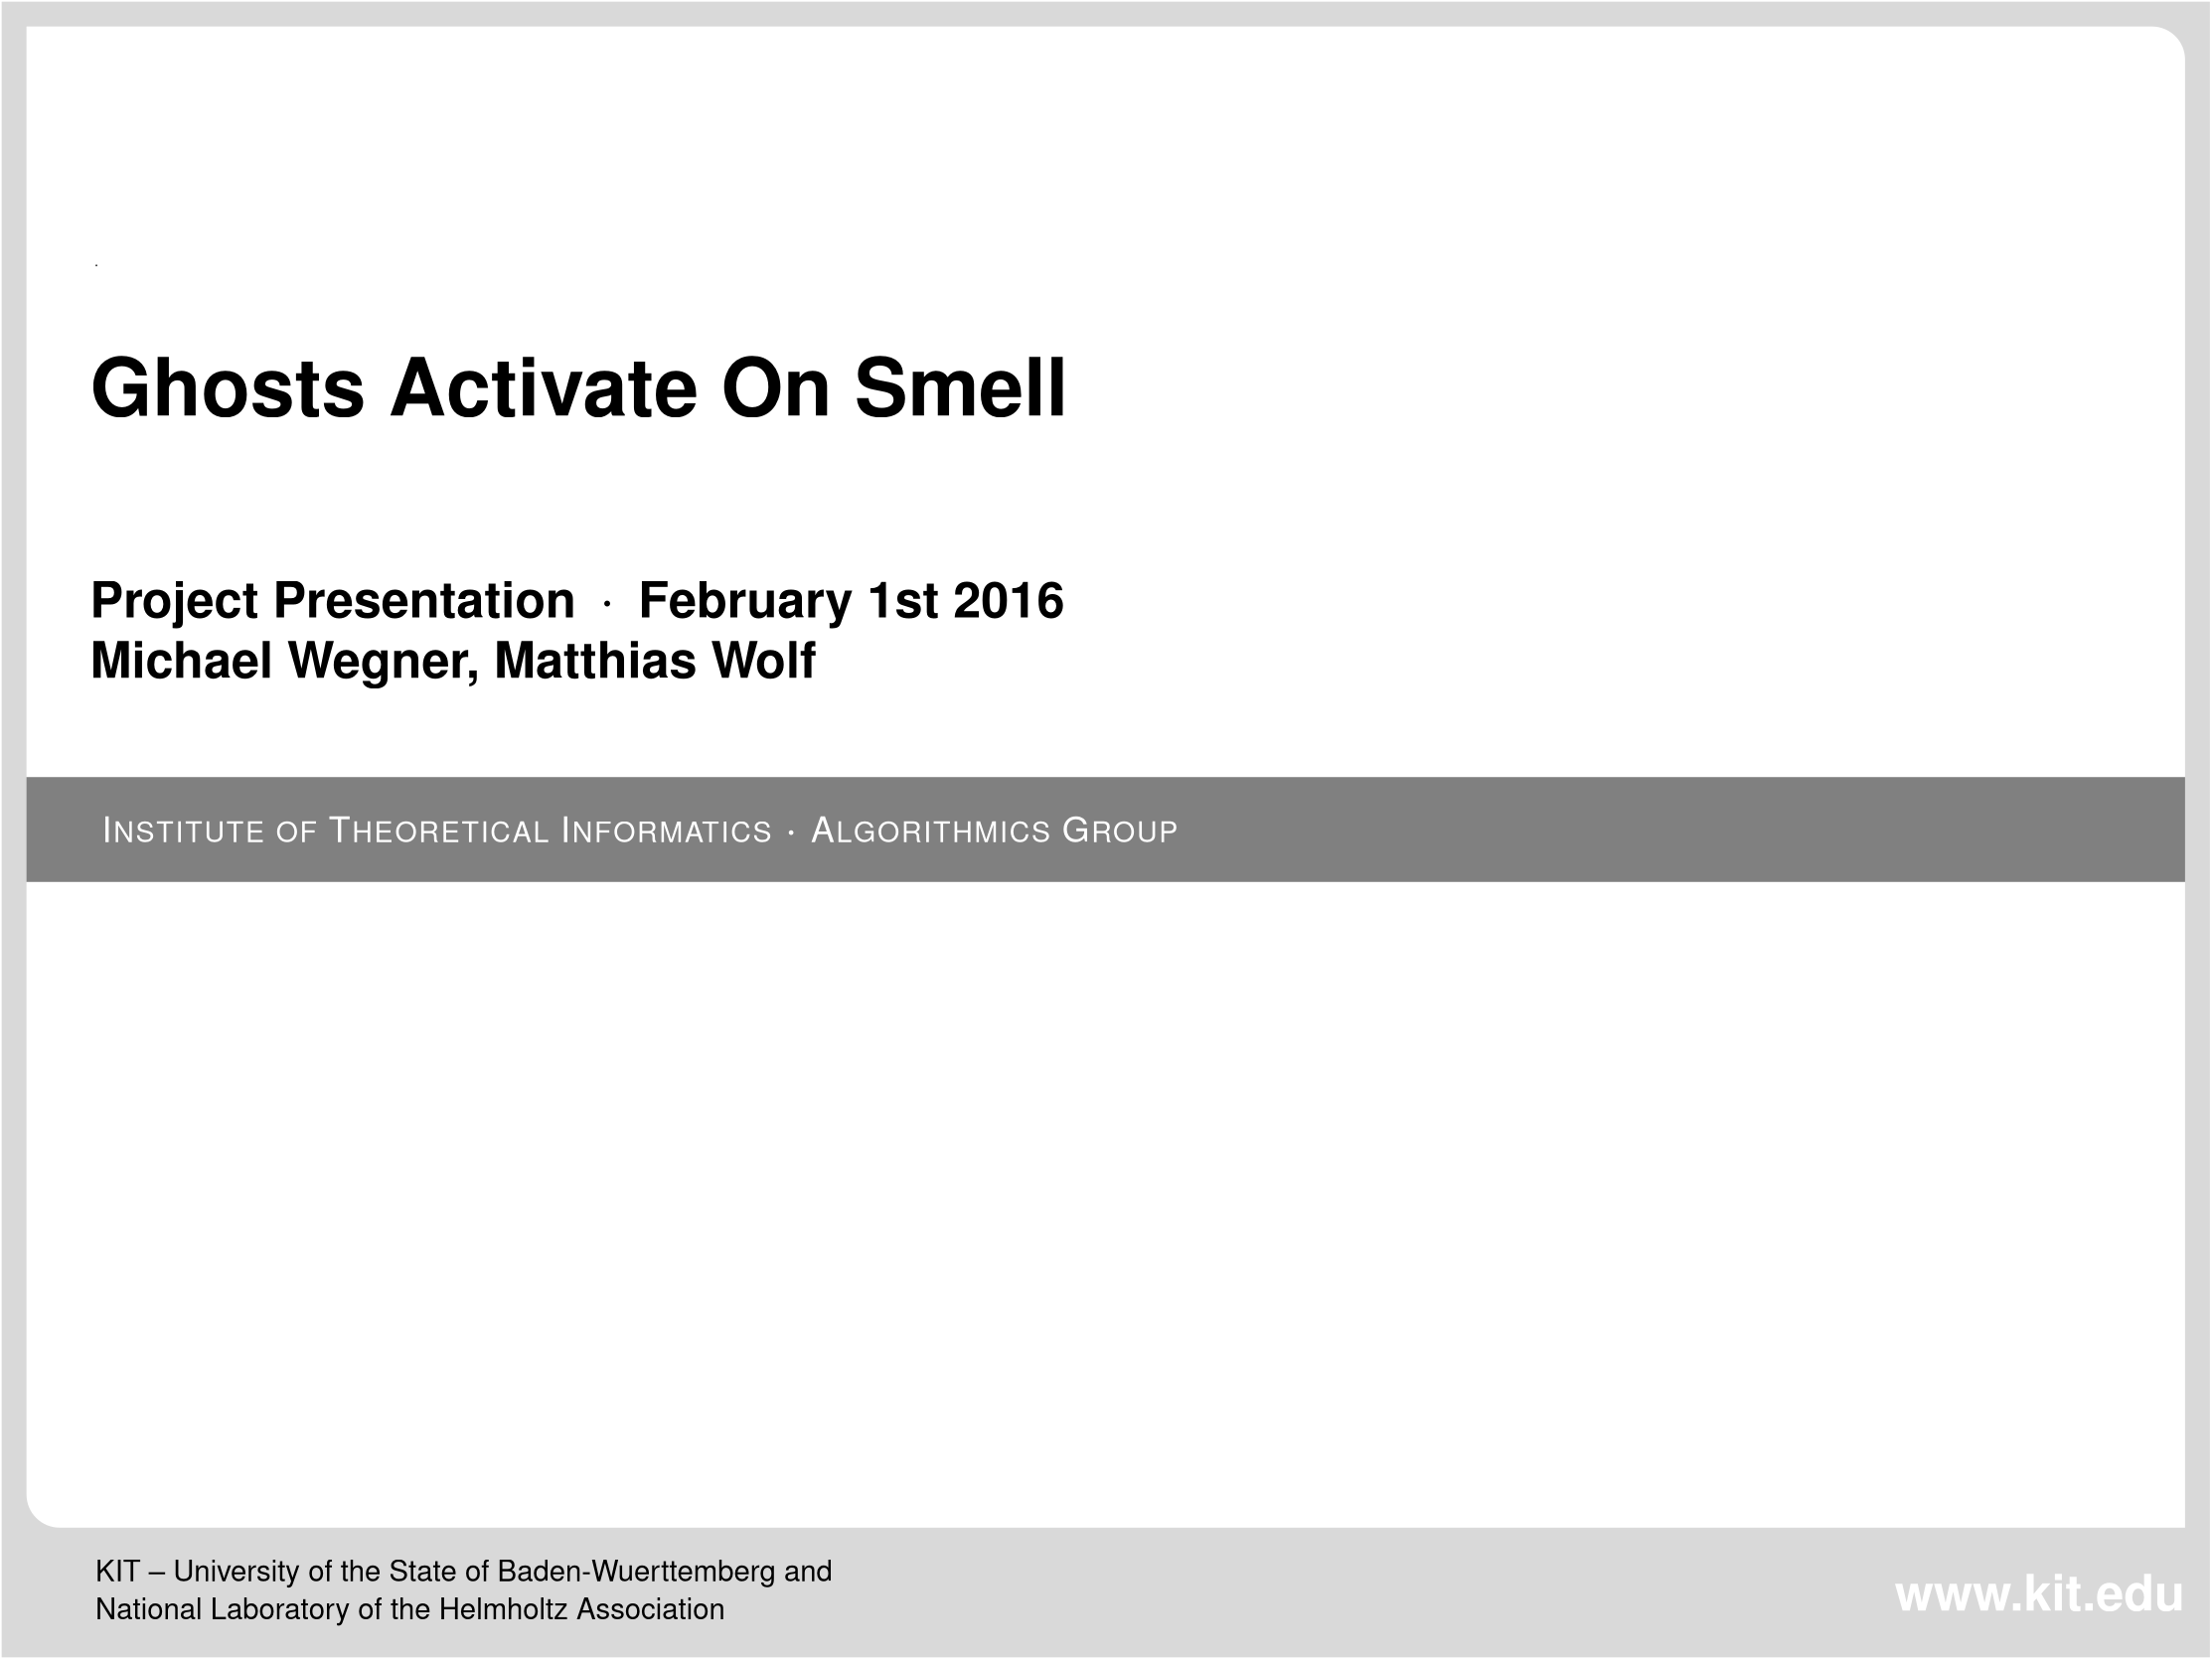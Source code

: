 <?xml version="1.0"?>
<!DOCTYPE ipe SYSTEM "ipe.dtd">
<ipe version="70107" creator="Ipe 7.1.10">
<info created="D:20090429144355" modified="D:20160126195923" title="Ghosts Activate On Smell" author="Michael Wegner, Matthias Wolf"/>
<preamble>\usepackage[utf8]{inputenc}
\usepackage{amsmath,amssymb}
%\usepackage{german}
\renewcommand{\vec}[1]{\mathaccent&quot;017E {#1}}

% settings %%%%%%%%%%%%%%%
\newcommand{\itemcolor}{KITgreen}
\newcommand{\name}{Michael Wegner, Matthias Wolf}
\newcommand{\prestitle}{Ghosts Activate On Smell}
%\german
% \dorothea % activate this only for lecture slides
  </preamble>
<ipestyle name="basic">
<symbol name="arrow/arc(spx)">
<path stroke="sym-stroke" fill="sym-stroke" pen="sym-pen">
0 0 m
-1 0.333 l
-1 -0.333 l
h
</path>
</symbol>
<symbol name="arrow/farc(spx)">
<path stroke="sym-stroke" fill="white" pen="sym-pen">
0 0 m
-1 0.333 l
-1 -0.333 l
h
</path>
</symbol>
<symbol name="arrow/ptarc(spx)">
<path stroke="sym-stroke" fill="sym-stroke" pen="sym-pen">
0 0 m
-1 0.333 l
-0.8 0 l
-1 -0.333 l
h
</path>
</symbol>
<symbol name="arrow/fptarc(spx)">
<path stroke="sym-stroke" fill="white" pen="sym-pen">
0 0 m
-1 0.333 l
-0.8 0 l
-1 -0.333 l
h
</path>
</symbol>
<symbol name="mark/circle(sx)" transformations="translations">
<path fill="sym-stroke">
0.6 0 0 0.6 0 0 e
0.4 0 0 0.4 0 0 e
</path>
</symbol>
<symbol name="mark/disk(sx)" transformations="translations">
<path fill="sym-stroke">
0.6 0 0 0.6 0 0 e
</path>
</symbol>
<symbol name="mark/fdisk(sfx)" transformations="translations">
<group>
<path fill="sym-fill">
0.5 0 0 0.5 0 0 e
</path>
<path fill="sym-stroke" fillrule="eofill">
0.6 0 0 0.6 0 0 e
0.4 0 0 0.4 0 0 e
</path>
</group>
</symbol>
<symbol name="mark/box(sx)" transformations="translations">
<path fill="sym-stroke" fillrule="eofill">
-0.6 -0.6 m
0.6 -0.6 l
0.6 0.6 l
-0.6 0.6 l
h
-0.4 -0.4 m
0.4 -0.4 l
0.4 0.4 l
-0.4 0.4 l
h
</path>
</symbol>
<symbol name="mark/square(sx)" transformations="translations">
<path fill="sym-stroke">
-0.6 -0.6 m
0.6 -0.6 l
0.6 0.6 l
-0.6 0.6 l
h
</path>
</symbol>
<symbol name="mark/fsquare(sfx)" transformations="translations">
<group>
<path fill="sym-fill">
-0.5 -0.5 m
0.5 -0.5 l
0.5 0.5 l
-0.5 0.5 l
h
</path>
<path fill="sym-stroke" fillrule="eofill">
-0.6 -0.6 m
0.6 -0.6 l
0.6 0.6 l
-0.6 0.6 l
h
-0.4 -0.4 m
0.4 -0.4 l
0.4 0.4 l
-0.4 0.4 l
h
</path>
</group>
</symbol>
<symbol name="mark/cross(sx)" transformations="translations">
<group>
<path fill="sym-stroke">
-0.43 -0.57 m
0.57 0.43 l
0.43 0.57 l
-0.57 -0.43 l
h
</path>
<path fill="sym-stroke">
-0.43 0.57 m
0.57 -0.43 l
0.43 -0.57 l
-0.57 0.43 l
h
</path>
</group>
</symbol>
<symbol name="arrow/fnormal(spx)">
<path stroke="sym-stroke" fill="white" pen="sym-pen">
0 0 m
-1 0.333 l
-1 -0.333 l
h
</path>
</symbol>
<symbol name="arrow/pointed(spx)">
<path stroke="sym-stroke" fill="sym-stroke" pen="sym-pen">
0 0 m
-1 0.333 l
-0.8 0 l
-1 -0.333 l
h
</path>
</symbol>
<symbol name="arrow/fpointed(spx)">
<path stroke="sym-stroke" fill="white" pen="sym-pen">
0 0 m
-1 0.333 l
-0.8 0 l
-1 -0.333 l
h
</path>
</symbol>
<symbol name="arrow/linear(spx)">
<path stroke="sym-stroke" pen="sym-pen">
-1 0.333 m
0 0 l
-1 -0.333 l
</path>
</symbol>
<symbol name="arrow/fdouble(spx)">
<path stroke="sym-stroke" fill="white" pen="sym-pen">
0 0 m
-1 0.333 l
-1 -0.333 l
h
-1 0 m
-2 0.333 l
-2 -0.333 l
h
</path>
</symbol>
<symbol name="arrow/double(spx)">
<path stroke="sym-stroke" fill="sym-stroke" pen="sym-pen">
0 0 m
-1 0.333 l
-1 -0.333 l
h
-1 0 m
-2 0.333 l
-2 -0.333 l
h
</path>
</symbol>
<pen name="heavier" value="0.8"/>
<pen name="fat" value="1.2"/>
<pen name="ultrafat" value="2"/>
<symbolsize name="large" value="5"/>
<symbolsize name="small" value="2"/>
<symbolsize name="tiny" value="1.1"/>
<arrowsize name="large" value="10"/>
<arrowsize name="small" value="5"/>
<arrowsize name="tiny" value="3"/>
<color name="red" value="1 0 0"/>
<color name="green" value="0 1 0"/>
<color name="blue" value="0 0 1"/>
<color name="yellow" value="1 1 0"/>
<color name="orange" value="1 0.647 0"/>
<color name="gold" value="1 0.843 0"/>
<color name="purple" value="0.627 0.125 0.941"/>
<color name="gray" value="0.745"/>
<color name="brown" value="0.647 0.165 0.165"/>
<color name="navy" value="0 0 0.502"/>
<color name="pink" value="1 0.753 0.796"/>
<color name="seagreen" value="0.18 0.545 0.341"/>
<color name="turquoise" value="0.251 0.878 0.816"/>
<color name="violet" value="0.933 0.51 0.933"/>
<color name="darkblue" value="0 0 0.545"/>
<color name="darkcyan" value="0 0.545 0.545"/>
<color name="darkgray" value="0.663"/>
<color name="darkgreen" value="0 0.392 0"/>
<color name="darkmagenta" value="0.545 0 0.545"/>
<color name="darkorange" value="1 0.549 0"/>
<color name="darkred" value="0.545 0 0"/>
<color name="lightblue" value="0.678 0.847 0.902"/>
<color name="lightcyan" value="0.878 1 1"/>
<color name="lightgray" value="0.827"/>
<color name="lightgreen" value="0.565 0.933 0.565"/>
<color name="lightyellow" value="1 1 0.878"/>
<dashstyle name="dashed" value="[4] 0"/>
<dashstyle name="dotted" value="[1 3] 0"/>
<dashstyle name="dash dotted" value="[4 2 1 2] 0"/>
<dashstyle name="dash dot dotted" value="[4 2 1 2 1 2] 0"/>
<textsize name="large" value="\large"/>
<textsize name="Large" value="\Large"/>
<textsize name="LARGE" value="\LARGE"/>
<textsize name="huge" value="\huge"/>
<textsize name="Huge" value="\Huge"/>
<textsize name="small" value="\small"/>
<textsize name="footnote" value="\footnotesize"/>
<textsize name="tiny" value="\tiny"/>
<textstyle name="center" begin="\begin{center}" end="\end{center}"/>
<textstyle name="itemize" begin="\begin{itemize}" end="\end{itemize}"/>
<textstyle name="item" begin="\begin{itemize}\item{}" end="\end{itemize}"/>
<gridsize name="4 pts" value="4"/>
<gridsize name="8 pts (~3 mm)" value="8"/>
<gridsize name="16 pts (~6 mm)" value="16"/>
<gridsize name="32 pts (~12 mm)" value="32"/>
<gridsize name="10 pts (~3.5 mm)" value="10"/>
<gridsize name="20 pts (~7 mm)" value="20"/>
<gridsize name="14 pts (~5 mm)" value="14"/>
<gridsize name="28 pts (~10 mm)" value="28"/>
<gridsize name="56 pts (~20 mm)" value="56"/>
<anglesize name="90 deg" value="90"/>
<anglesize name="60 deg" value="60"/>
<anglesize name="45 deg" value="45"/>
<anglesize name="30 deg" value="30"/>
<anglesize name="22.5 deg" value="22.5"/>
<tiling name="falling" angle="-60" step="4" width="1"/>
<tiling name="rising" angle="30" step="4" width="1"/>
</ipestyle>
<ipestyle name="KIT-Presentation">
<symbol name="Background">
<group matrix="1 0 0 1 2 0">
<use name="mark/disk(sx)" pos="128 -40" size="normal" stroke="KITgreen"/>
<use name="mark/disk(sx)" pos="128 -40" size="normal" stroke="KITgreen70"/>
<use name="mark/disk(sx)" pos="128 -40" size="normal" stroke="KITgreen50"/>
<use name="mark/disk(sx)" pos="128 -40" size="normal" stroke="KITgreen30"/>
<use name="mark/disk(sx)" pos="128 -40" size="normal" stroke="KITgreen15"/>
<use name="mark/disk(sx)" pos="128 -40" size="normal" stroke="KITblue"/>
<use name="mark/disk(sx)" pos="128 -40" size="normal" stroke="KITblue70"/>
<use name="mark/disk(sx)" pos="128 -40" size="normal" stroke="KITblue50"/>
<use name="mark/disk(sx)" pos="128 -40" size="normal" stroke="KITblue30"/>
<use name="mark/disk(sx)" pos="128 -40" size="normal" stroke="KITblue15"/>
<use name="mark/disk(sx)" pos="128 -40" size="normal" stroke="KITblack"/>
<use name="mark/disk(sx)" pos="128 -40" size="normal" stroke="KITblack70"/>
<use name="mark/disk(sx)" pos="128 -40" size="normal" stroke="KITblack50"/>
<use name="mark/disk(sx)" pos="128 -40" size="normal" stroke="KITblack30"/>
<use name="mark/disk(sx)" pos="128 -40" size="normal" stroke="KITblack15"/>
<use name="mark/disk(sx)" pos="128 -40" size="normal" stroke="KITpalegreen"/>
<use name="mark/disk(sx)" pos="128 -40" size="normal" stroke="KITpalegreen70"/>
<use name="mark/disk(sx)" pos="128 -40" size="normal" stroke="KITpalegreen50"/>
<use name="mark/disk(sx)" pos="128 -40" size="normal" stroke="KITpalegreen30"/>
<use name="mark/disk(sx)" pos="128 -40" size="normal" stroke="KITpalegreen15"/>
<use name="mark/disk(sx)" pos="128 -40" size="normal" stroke="KITyellow"/>
<use name="mark/disk(sx)" pos="128 -40" size="normal" stroke="KITyellow70"/>
<use name="mark/disk(sx)" pos="128 -40" size="normal" stroke="KITyellow50"/>
<use name="mark/disk(sx)" pos="128 -40" size="normal" stroke="KITyellow30"/>
<use name="mark/disk(sx)" pos="128 -40" size="normal" stroke="KITyellow15"/>
<use name="mark/disk(sx)" pos="128 -40" size="normal" stroke="KITorange"/>
<use name="mark/disk(sx)" pos="128 -40" size="normal" stroke="KITorange70"/>
<use name="mark/disk(sx)" pos="128 -40" size="normal" stroke="KITorange50"/>
<use name="mark/disk(sx)" pos="128 -40" size="normal" stroke="KITorange30"/>
<use name="mark/disk(sx)" pos="128 -40" size="normal" stroke="KITorange15"/>
<use name="mark/disk(sx)" pos="128 -40" size="normal" stroke="KITbrown"/>
<use name="mark/disk(sx)" pos="128 -40" size="normal" stroke="KITbrown70"/>
<use name="mark/disk(sx)" pos="128 -40" size="normal" stroke="KITbrown50"/>
<use name="mark/disk(sx)" pos="128 -40" size="normal" stroke="KITbrown30"/>
<use name="mark/disk(sx)" pos="128 -40" size="normal" stroke="KITbrown15"/>
<use name="mark/disk(sx)" pos="128 -40" size="normal" stroke="KITred"/>
<use name="mark/disk(sx)" pos="128 -40" size="normal" stroke="KITred70"/>
<use name="mark/disk(sx)" pos="128 -40" size="normal" stroke="KITred50"/>
<use name="mark/disk(sx)" pos="128 -40" size="normal" stroke="KITred30"/>
<use name="mark/disk(sx)" pos="128 -40" size="normal" stroke="KITred15"/>
<use name="mark/disk(sx)" pos="128 -40" size="normal" stroke="KITlilac"/>
<use name="mark/disk(sx)" pos="128 -40" size="normal" stroke="KITlilac70"/>
<use name="mark/disk(sx)" pos="128 -40" size="normal" stroke="KITlilac50"/>
<use name="mark/disk(sx)" pos="128 -40" size="normal" stroke="KITlilac30"/>
<use name="mark/disk(sx)" pos="128 -40" size="normal" stroke="KITlilac15"/>
<use name="mark/disk(sx)" pos="128 -40" size="normal" stroke="KITcyanblue"/>
<use name="mark/disk(sx)" pos="128 -40" size="normal" stroke="KITcyanblue70"/>
<use name="mark/disk(sx)" pos="128 -40" size="normal" stroke="KITcyanblue50"/>
<use name="mark/disk(sx)" pos="128 -40" size="normal" stroke="KITcyanblue30"/>
<use name="mark/disk(sx)" pos="128 -40" size="normal" stroke="KITcyanblue15"/>
<use name="mark/disk(sx)" pos="128 -40" size="normal" stroke="KITseablue"/>
<use name="mark/disk(sx)" pos="128 -40" size="normal" stroke="KITseablue70"/>
<use name="mark/disk(sx)" pos="128 -40" size="normal" stroke="KITseablue50"/>
<use name="mark/disk(sx)" pos="128 -40" size="normal" stroke="KITseablue30"/>
<use name="mark/disk(sx)" pos="128 -40" size="normal" stroke="KITseablue15"/>
<path fill="KITblack15">
-13 -22 m
12 0 0 -12 -13 -10 -25 -10 a
-25 522 l
745 522 l
12 0 0 -12 745 510 757 510 a
757 -22 l
h
-34 -69 m
766 -69 l
766 531 l
-34 531 l
h
</path>
<text matrix="0.0410872 0 0 0.0410872 627.139 450.083" pos="240 144" stroke="black" type="label" width="2318.8" height="0" depth="0" valign="baseline">\kitlogo</text>
<text matrix="1 0 0 1 -98 -201.642" pos="106 168" stroke="black" type="minipage" width="497" height="10.7847" depth="0" valign="top" size="verytiny">\name \ -- \prestitle</text>
<group matrix="1 0 0 1 129 -9.5">
<group matrix="0.5 0 0 0.5 265.5 -52.5">
<path matrix="1 0 0 1 -145 -25" fill="KITblue">
420 40 m
16 0 0 16 436 40 436 24 a
436 40 l
h
</path>
<path matrix="1 0 0 1 -143 -25" fill="KITblue">
436 24 m
16 0 0 16 436 40 452 40 a
436 40 l
h
</path>
<path matrix="1 0 0 1 -145 -23" fill="KITblue">
436 56 m
16 0 0 16 436 40 420 40 a
436 40 l
h
</path>
</group>
<group matrix="0.5 0 0 0.5 262.5 -52.5">
<path matrix="1 0 0 1 -105 -25" fill="KITblue">
420 40 m
16 0 0 16 436 40 436 24 a
436 40 l
h
</path>
<path matrix="1 0 0 1 -103 -25" fill="KITblue">
436 24 m
16 0 0 16 436 40 452 40 a
436 40 l
h
</path>
<path matrix="1 0 0 1 -105 -23" fill="KITblue">
436 56 m
16 0 0 16 436 40 420 40 a
436 40 l
h
</path>
<path matrix="1 0 0 1 -103 -23" fill="KITblue">
452 40 m
16 0 0 16 436 40 436 56 a
436 40 l
h
</path>
</group>
<group matrix="0.5 0 0 0.5 262.5 -55.5">
<path matrix="1 0 0 1 25 -33" fill="KITblue">
308 72 m
324 72 l
324 88 l
308 88 l
h
</path>
<path matrix="1 0 0 1 7 -15" fill="KITblue">
308 72 m
324 72 l
324 88 l
308 88 l
h
</path>
<path matrix="1 0 0 1 -105 15" fill="KITblue">
420 40 m
16 0 0 16 436 40 436 24 a
436 40 l
h
</path>
</group>
<group matrix="0.5 0 0 0.5 265.5 -55.5">
<path matrix="1 0 0 1 -145 17" fill="KITblue">
436 56 m
16 0 0 16 436 40 420 40 a
436 40 l
h
</path>
<path matrix="1 0 0 1 -143 17" fill="KITblue">
452 40 m
16 0 0 16 436 40 436 56 a
436 40 l
h
</path>
<path matrix="1 0 0 1 -15 -33" fill="KITblue">
308 72 m
324 72 l
324 88 l
308 88 l
h
</path>
<path matrix="1 0 0 1 -33 -33" fill="KITblue">
308 72 m
324 72 l
324 88 l
308 88 l
h
</path>
</group>
</group>
<text matrix="1 0 0 1 -146 -7.60325" pos="719 -26" stroke="black" type="minipage" width="165" height="17.6295" depth="6.164" valign="top" size="verytiny">\algoinstfoot

      </text>
</group>
</symbol>
<symbol name="KITItem(f)">
<path fill="sym-fill">
-0.2 -0.4 m
0.2 0 0 -0.2 -0.2 -0.2 -0.4 -0.2 a
-0.4 0.4 l
0.2 0.4 l
0.2 0 0 -0.2 0.2 0.2 0.4 0.2 a
0.4 -0.4 l
h
</path>
</symbol>
<symbol name="KIT-Box">
<group>
<path matrix="1 0 0 1 0 215.315" fill="KITblue">
736 248 m
-8 248 l
-8 216 l
744 216 l
744 240 l
8 0 0 8 736 240 736 248 a
h
</path>
<path matrix="1 0 0 1 0 210.496" fill="KITblack15">
-8 152 m
-8 220.819 l
744 220.819 l
744 144 l
0 144 l
8 0 0 -8 0 152 -8 152 a
h
</path>
<text matrix="1 0 0 1 0 457" pin="h" transformations="translations" pos="0 0" stroke="white" type="minipage" width="736" height="14.4133" depth="2.1805" valign="top">Titel</text>
<text matrix="1 0 0 1 0 424.315" transformations="translations" pos="0 0" stroke="black" type="minipage" width="736" height="31.3527" depth="19.159" valign="top">Zweizeiliger Text -- Zweizeiliger Text -- Zweizeiliger Text -- Zweizeiliger Text -- Zweizeiliger Text</text>
</group>
</symbol>
<symbol name="KITLogoEN">
<group>
<path fill="0.137 0.121 0.125" fillrule="wind">
122.32 20.2648 m
100.945 20.2648 l
75.541 47.5883 l
75.541 63.1949 l
100.172 90.4391 l
122.166 90.4391 l
93.8203 55.1207 l
122.32 20.2648 l
</path>
<path fill="0.137 0.121 0.125" fillrule="wind">
125.567 20.2754 m
144.774 20.2754 l
144.774 90.3848 l
125.567 90.3848 l
125.567 20.2754 l
h
</path>
<path fill="0.137 0.121 0.125" fillrule="wind">
195.731 90.3879 m
149.416 90.3879 l
149.416 74.5617 l
162.971 74.5617 l
162.971 20.2102 l
182.178 20.2102 l
182.178 74.5617 l
195.731 74.5617 l
195.731 90.3879 l
</path>
<path fill="0.045 0.556 0.846" fillrule="wind">
70.952 20.2711 m
70.9414 20.2941 l
70.9414 20.2844 l
70.952 20.2711 l
</path>
<path fill="0.045 0.556 0.846" fillrule="wind">
70.9414 20.2777 m
70.9414 20.2844 l
70.9391 20.2871 l
70.9414 20.2777 l
</path>
<path fill="0 0.661 0.563" fillrule="wind">
16.1211 64.7316 m
12.4453 60.2824
9.31289 55.3707
6.8082 50.1027 c
70.941 20.2652 l
16.1211 64.7316 l
</path>
<path fill="0 0.661 0.563" fillrule="wind">
70.9336 20.2953 m
41.009 83.8852 l
35.7285 81.4516
30.8012 78.3891
26.3238 74.7852 c
70.9398 20.2715 l
70.9336 20.2953 l
</path>
<path fill="0.045 0.556 0.846" fillrule="wind">
70.9391 20.2871 m
70.9414 20.2844 l
70.9414 20.2941 l
70.9324 20.3121 l
70.9391 20.2871 l
</path>
<path fill="0.045 0.556 0.846" fillrule="wind">
70.9391 20.2871 m
70.9414 20.2844 l
70.9414 20.2941 l
70.9324 20.3121 l
70.9391 20.2871 l
</path>
<path fill="0 0.661 0.563" fillrule="wind">
2.21719 37.4426 m
0.808984 31.9473
0.0527344 26.1914
0.0234375 20.2633 c
70.9188 20.2633 l
2.21719 37.4426 l
</path>
<path fill="0.137 0.121 0.125" fillrule="wind">
70.9426 20.2777 m
70.975 90.3207 l
70.798 90.3223
70.623 90.334
70.4457 90.334 c
64.7359 90.334
59.1918 89.6379
53.8766 88.3551 c
70.9336 20.2953 l
70.9426 20.2777 l
</path>
<path fill="0.137 0.121 0.125" fillrule="wind">
0 11.7824 m
1.28086 11.7824 l
1.28086 7.85156 l
5.09727 11.7824 l
6.80039 11.7824 l
2.6 7.55586 l
7.1332 2.84297 l
5.26367 2.84297 l
1.28086 7.22383 l
1.28086 2.84297 l
0 2.84297 l
0 11.7824 l
</path>
<path fill="0.137 0.121 0.125" fillrule="wind">
12.1277 5.95508 m
11.8715 5.95508
11.6156 5.98164
11.3594 5.98164 c
10.7066 5.98164
9.09258 5.87812
9.09258 4.72461 c
9.09258 4.03516
9.7582 3.66328
10.3098 3.66328 c
11.5 3.66328
12.1277 4.40625
12.1277 5.37891 c
12.1277 5.95508 l
h
8.55508 8.91328 m
9.15664 9.27266
9.87383 9.52734
10.7066 9.52734 c
12.5762 9.52734
13.332 8.60664
13.332 6.82617 c
13.332 4.12422 l
13.332 3.38086
13.3574 3.03516
13.3828 2.84297 c
12.2555 2.84297 l
12.2555 3.68867 l
12.2301 3.68867 l
11.9488 3.29219
11.3082 2.68945
10.2066 2.68945 c
8.79844 2.68945
7.81211 3.30352
7.81211 4.72461 c
7.81211 6.36523
9.6043 6.87695
10.8473 6.87695 c
11.3207 6.87695
11.6539 6.87695
12.1277 6.85156 c
12.1277 7.97969
11.718 8.55469
10.5141 8.55469 c
9.83594 8.55469
9.10586 8.29883
8.61875 7.88984 c
8.55508 8.91328 l
</path>
<path fill="0.137 0.121 0.125" fillrule="wind">
15.2816 9.375 m
16.4086 9.375 l
16.4086 8.3625 l
16.434 8.3625 l
16.7543 9.04102
17.4457 9.52734
18.1379 9.52734 c
18.4965 9.52734
18.6758 9.49023
18.9312 9.43867 c
18.9312 8.3625 l
18.7145 8.45234
18.4707 8.47852
18.2656 8.47852 c
17.1898 8.47852
16.4855 7.4543
16.4855 5.81445 c
16.4855 2.84297 l
15.2816 2.84297 l
15.2816 9.375 l
</path>
<path fill="0.137 0.121 0.125" fillrule="wind">
20.2633 2.84297 m
21.4668 2.84297 l
21.4668 3.0456 l
21.4668 3.2356 l
21.4668 12.4484 l
20.2633 12.4484 l
20.2633 2.84297 l
h
</path>
<path fill="0.137 0.121 0.125" fillrule="wind">
23.202 4.12422 m
23.6762 3.81641
24.3555 3.66328
24.7008 3.66328 c
25.2512 3.66328
25.9301 3.89375
25.9301 4.59688 c
25.9301 5.78828
23.1 5.68672
23.1 7.51758 c
23.1 8.875
24.1113 9.52734
25.4047 9.52734 c
25.9688 9.52734
26.4293 9.41328
26.9039 9.27266 c
26.8008 8.22266 l
26.532 8.38867
25.8148 8.55469
25.5332 8.55469 c
24.918 8.55469
24.3809 8.29883
24.3809 7.76094 c
24.3809 6.42969
27.2109 6.8125
27.2109 4.72461 c
27.2109 3.33008
26.0969 2.68945
24.9316 2.68945 c
24.3164 2.68945
23.6891 2.75312
23.1383 3.04883 c
23.202 4.12422 l
</path>
<path fill="0.137 0.121 0.125" fillrule="wind">
28.6711 9.375 m
29.798 9.375 l
29.798 8.3625 l
29.823 8.3625 l
30.1438 9.04102
30.8344 9.52734
31.527 9.52734 c
31.8852 9.52734
32.0648 9.49023
32.3203 9.43867 c
32.3203 8.3625 l
32.1031 8.45234
31.8598 8.47852
31.6547 8.47852 c
30.5789 8.47852
29.8746 7.4543
29.8746 5.81445 c
29.8746 2.84297 l
28.6711 2.84297 l
28.6711 9.375 l
</path>
<path fill="0.137 0.121 0.125" fillrule="wind">
39.3516 2.84297 m
38.1863 2.84297 l
38.1863 3.88008 l
38.1605 3.88008 l
37.802 3.13789
36.9312 2.68945
36.0219 2.68945 c
34.3316 2.68945
33.5758 3.73945
33.5758 5.49414 c
33.5758 9.375 l
34.7793 9.375 l
34.7793 5.99414 l
34.7793 4.4707
35.1129 3.72773
36.1625 3.66328 c
37.5332 3.66328
38.148 4.76367
38.148 6.35273 c
38.148 9.375 l
39.3516 9.375 l
39.3516 2.84297 l
</path>
<path fill="0.137 0.121 0.125" fillrule="wind">
41.3336 12.4484 m
42.5375 12.4484 l
42.5375 8.43945 l
42.5637 8.43945 l
42.9984 9.13086
43.7543 9.52734
44.6637 9.52734 c
46.3547 9.52734
47.1098 8.47852
47.1098 6.72383 c
47.1098 2.84297 l
45.9059 2.84297 l
45.9059 6.22383 l
45.9059 7.74727
45.573 8.49023
44.523 8.55469 c
43.1523 8.55469
42.5375 7.4543
42.5375 5.86523 c
42.5375 2.84297 l
41.3336 2.84297 l
41.3336 12.4484 l
</path>
<path fill="0.137 0.121 0.125" fillrule="wind">
53.3512 6.7375 m
53.3512 7.73555
52.7629 8.55469
51.725 8.55469 c
50.5469 8.55469
50.0602 7.58203
49.9707 6.7375 c
53.3512 6.7375 l
h
54.1324 3.1125 m
53.6719 2.94531
53.1465 2.68945
52.0715 2.68945 c
49.7527 2.68945
48.6898 4.09883
48.6898 6.22383 c
48.6898 8.1582
49.9062 9.52734
51.7504 9.52734 c
53.9277 9.52734
54.6324 7.94062
54.6324 5.83906 c
49.9707 5.83906 l
49.9707 4.54609
50.9824 3.66328
52.1223 3.66328 c
52.9164 3.66328
53.8383 4.07344
54.1324 4.31562 c
54.1324 3.1125 l
</path>
<path fill="0.137 0.121 0.125" fillrule="wind">
59.9211 2.84297 m
61.2016 2.84297 l
61.2016 3.16325 l
61.2016 3.44325 l
61.2016 11.7824 l
59.9211 11.7824 l
59.9211 2.84297 l
h
</path>
<path fill="0.137 0.121 0.125" fillrule="wind">
63.3145 9.375 m
64.4801 9.375 l
64.4801 8.33789 l
64.5062 8.33789 l
64.8648 9.08008
65.7355 9.52734
66.6445 9.52734 c
68.3352 9.52734
69.0906 8.47852
69.0906 6.72383 c
69.0906 2.84297 l
67.8867 2.84297 l
67.8867 6.22383 l
67.8867 7.74727
67.5543 8.49023
66.5039 8.55469 c
65.1332 8.55469
64.5188 7.4543
64.5188 5.86523 c
64.5188 2.84297 l
63.3145 2.84297 l
63.3145 9.375 l
</path>
<path fill="0.137 0.121 0.125" fillrule="wind">
70.6965 4.12422 m
71.1699 3.81641
71.8484 3.66328
72.1949 3.66328 c
72.7449 3.66328
73.4238 3.89375
73.4238 4.59688 c
73.4238 5.78828
70.5941 5.68672
70.5941 7.51758 c
70.5941 8.875
71.6055 9.52734
72.8988 9.52734 c
73.4629 9.52734
73.9234 9.41328
74.398 9.27266 c
74.2949 8.22266 l
74.0266 8.38867
73.309 8.55469
73.027 8.55469 c
72.4121 8.55469
71.8738 8.29883
71.8738 7.76094 c
71.8738 6.42969
74.7051 6.8125
74.7051 4.72461 c
74.7051 3.33008
73.5902 2.68945
72.4246 2.68945 c
71.8102 2.68945
71.1832 2.75312
70.6324 3.04883 c
70.6965 4.12422 l
</path>
<path fill="0.137 0.121 0.125" fillrule="wind">
79.8082 8.40156 m
78.0793 8.40156 l
78.0793 4.8293 l
78.0793 4.07344
78.5398 3.66328
79.0906 3.66328 c
79.4625 3.66328
79.7312 3.77852
79.9105 3.89375 c
79.9105 2.86914 l
79.6418 2.79219
79.2703 2.68945
78.8863 2.68945 c
77.6438 2.68945
76.875 3.2793
76.875 4.58516 c
76.875 8.40156 l
75.4027 8.40156 l
75.4027 9.375 l
76.875 9.375 l
76.875 10.8859 l
78.0793 11.2703 l
78.0793 9.375 l
79.8082 9.375 l
79.8082 8.40156 l
</path>
<path fill="0.137 0.121 0.125" fillrule="wind">
81.2809 9.375 m
82.4844 9.375 l
82.4844 2.84297 l
81.2809 2.84297 l
81.2809 9.375 l
h
82.5613 10.834 m
81.2043 10.834 l
81.2043 12.1914 l
82.5613 12.1914 l
82.5613 10.834 l
</path>
<path fill="0.137 0.121 0.125" fillrule="wind">
88.1129 8.40156 m
86.384 8.40156 l
86.384 4.8293 l
86.384 4.07344
86.8453 3.66328
87.3961 3.66328 c
87.7676 3.66328
88.0359 3.77852
88.2152 3.89375 c
88.2152 2.86914 l
87.9465 2.79219
87.5754 2.68945
87.1914 2.68945 c
85.9488 2.68945
85.1801 3.2793
85.1801 4.58516 c
85.1801 8.40156 l
83.7074 8.40156 l
83.7074 9.375 l
85.1801 9.375 l
85.1801 10.8859 l
86.384 11.2703 l
86.384 9.375 l
88.1129 9.375 l
88.1129 8.40156 l
</path>
<path fill="0.137 0.121 0.125" fillrule="wind">
95.234 2.84297 m
94.0676 2.84297 l
94.0676 3.88008 l
94.0422 3.88008 l
93.6836 3.13789
92.8129 2.68945
91.9039 2.68945 c
90.2133 2.68945
89.4574 3.73945
89.4574 5.49414 c
89.4574 9.375 l
90.6617 9.375 l
90.6617 5.99414 l
90.6617 4.4707
90.9941 3.72773
92.0445 3.66328 c
93.4148 3.66328
94.0297 4.76367
94.0297 6.35273 c
94.0297 9.375 l
95.234 9.375 l
95.234 2.84297 l
</path>
<path fill="0.137 0.121 0.125" fillrule="wind">
100.784 8.40156 m
99.0562 8.40156 l
99.0562 4.8293 l
99.0562 4.07344
99.5172 3.66328
100.068 3.66328 c
100.439 3.66328
100.708 3.77852
100.888 3.89375 c
100.888 2.86914 l
100.618 2.79219
100.247 2.68945
99.8633 2.68945 c
98.6207 2.68945
97.852 3.2793
97.852 4.58516 c
97.852 8.40156 l
96.3801 8.40156 l
96.3801 9.375 l
97.852 9.375 l
97.852 10.8859 l
99.0562 11.2703 l
99.0562 9.375 l
100.784 9.375 l
100.784 8.40156 l
</path>
<path fill="0.137 0.121 0.125" fillrule="wind">
106.38 6.7375 m
106.38 7.73555
105.791 8.55469
104.755 8.55469 c
103.576 8.55469
103.089 7.58203
102.999 6.7375 c
106.38 6.7375 l
h
107.162 3.1125 m
106.699 2.94531
106.177 2.68945
105.1 2.68945 c
102.781 2.68945
101.718 4.09883
101.718 6.22383 c
101.718 8.1582
102.936 9.52734
104.778 9.52734 c
106.956 9.52734
107.661 7.94062
107.661 5.83906 c
102.999 5.83906 l
102.999 4.54609
104.011 3.66328
105.15 3.66328 c
105.943 3.66328
106.868 4.07344
107.162 4.31562 c
107.162 3.1125 l
</path>
<path fill="0.137 0.121 0.125" fillrule="wind">
115.729 3.66328 m
117.139 3.66328
117.765 4.94336
117.765 6.10859 c
117.765 7.35078
117.009 8.55469
115.729 8.55469 c
114.437 8.55469
113.681 7.35078
113.681 6.10859 c
113.681 4.94336
114.307 3.66328
115.729 3.66328 c
h
115.729 9.52734 m
117.714 9.52734
119.046 8.09375
119.046 6.10859 c
119.046 4.23828
117.688 2.68945
115.729 2.68945 c
113.757 2.68945
112.399 4.23828
112.399 6.10859 c
112.399 8.09375
113.731 9.52734
115.729 9.52734 c
</path>
<path fill="0.137 0.121 0.125" fillrule="wind">
121.288 8.40156 m
119.751 8.40156 l
119.751 9.375 l
121.288 9.375 l
121.288 9.97578 l
121.288 11.5637
121.697 12.6027
123.477 12.6027 c
123.784 12.6027
124.041 12.5637
124.283 12.5254 c
124.232 11.552 l
124.092 11.6027
123.862 11.6281
123.657 11.6281 c
122.619 11.6281
122.492 10.9629
122.492 10.0793 c
122.492 9.375 l
124.221 9.375 l
124.221 8.40156 l
122.492 8.40156 l
122.492 2.84297 l
121.288 2.84297 l
121.288 8.40156 l
</path>
<path fill="0.137 0.121 0.125" fillrule="wind">
130.943 10.6555 m
128.165 10.6555 l
128.165 11.7824 l
135.002 11.7824 l
135.002 10.6555 l
132.224 10.6555 l
132.224 2.84297 l
130.943 2.84297 l
130.943 10.6555 l
</path>
<path fill="0.137 0.121 0.125" fillrule="wind">
139.461 6.7375 m
139.461 7.73555
138.874 8.55469
137.836 8.55469 c
136.657 8.55469
136.169 7.58203
136.081 6.7375 c
139.461 6.7375 l
h
140.242 3.1125 m
139.782 2.94531
139.258 2.68945
138.181 2.68945 c
135.862 2.68945
134.801 4.09883
134.801 6.22383 c
134.801 8.1582
136.017 9.52734
137.861 9.52734 c
140.039 9.52734
140.741 7.94062
140.741 5.83906 c
136.081 5.83906 l
136.081 4.54609
137.094 3.66328
138.231 3.66328 c
139.026 3.66328
139.948 4.07344
140.242 4.31562 c
140.242 3.1125 l
</path>
<path fill="0.137 0.121 0.125" fillrule="wind">
146.558 8.27344 m
146.097 8.46484
145.635 8.55469
145.251 8.55469 c
143.906 8.55469
143.15 7.35078
143.15 6.10859 c
143.15 4.94336
143.778 3.66328
145.327 3.66328 c
145.737 3.66328
146.25 3.79102
146.622 4.03516 c
146.712 2.95898 l
146.213 2.72773
145.635 2.68945
145.2 2.68945 c
143.227 2.68945
141.869 4.23828
141.869 6.10859 c
141.869 8.09375
143.203 9.52734
145.2 9.52734 c
145.686 9.52734
146.314 9.41328
146.659 9.27266 c
146.558 8.27344 l
</path>
<path fill="0.137 0.121 0.125" fillrule="wind">
147.99 12.4484 m
149.195 12.4484 l
149.195 8.43945 l
149.221 8.43945 l
149.655 9.13086
150.411 9.52734
151.321 9.52734 c
153.012 9.52734
153.768 8.47852
153.768 6.72383 c
153.768 2.84297 l
152.563 2.84297 l
152.563 6.22383 l
152.563 7.74727
152.23 8.49023
151.181 8.55469 c
149.81 8.55469
149.195 7.4543
149.195 5.86523 c
149.195 2.84297 l
147.99 2.84297 l
147.99 12.4484 l
</path>
<path fill="0.137 0.121 0.125" fillrule="wind">
155.735 9.375 m
156.9 9.375 l
156.9 8.33789 l
156.926 8.33789 l
157.284 9.08008
158.155 9.52734
159.063 9.52734 c
160.754 9.52734
161.51 8.47852
161.51 6.72383 c
161.51 2.84297 l
160.308 2.84297 l
160.308 6.22383 l
160.308 7.74727
159.973 8.49023
158.923 8.55469 c
157.552 8.55469
156.938 7.4543
156.938 5.86523 c
156.938 2.84297 l
155.735 2.84297 l
155.735 9.375 l
</path>
<path fill="0.137 0.121 0.125" fillrule="wind">
166.397 3.66328 m
167.807 3.66328
168.434 4.94336
168.434 6.10859 c
168.434 7.35078
167.678 8.55469
166.397 8.55469 c
165.104 8.55469
164.349 7.35078
164.349 6.10859 c
164.349 4.94336
164.976 3.66328
166.397 3.66328 c
h
166.397 9.52734 m
168.383 9.52734
169.714 8.09375
169.714 6.10859 c
169.714 4.23828
168.357 2.68945
166.397 2.68945 c
164.425 2.68945
163.068 4.23828
163.068 6.10859 c
163.068 8.09375
164.399 9.52734
166.397 9.52734 c
</path>
<path fill="0.137 0.121 0.125" fillrule="wind">
171.385 2.84297 m
172.589 2.84297 l
172.589 3.4104 l
172.589 4.0526 l
172.589 12.4484 l
171.385 12.4484 l
171.385 2.84297 l
h
</path>
<path fill="0.137 0.121 0.125" fillrule="wind">
177.59 3.66328 m
178.998 3.66328
179.626 4.94336
179.626 6.10859 c
179.626 7.35078
178.87 8.55469
177.59 8.55469 c
176.296 8.55469
175.54 7.35078
175.54 6.10859 c
175.54 4.94336
176.168 3.66328
177.59 3.66328 c
h
177.59 9.52734 m
179.575 9.52734
180.907 8.09375
180.907 6.10859 c
180.907 4.23828
179.548 2.68945
177.59 2.68945 c
175.618 2.68945
174.259 4.23828
174.259 6.10859 c
174.259 8.09375
175.591 9.52734
177.59 9.52734 c
</path>
<path fill="0.137 0.121 0.125" fillrule="wind">
187.124 6.03242 m
187.124 7.38867
186.495 8.55469
185.215 8.55469 c
183.999 8.55469
183.396 7.23633
183.396 6.12227 c
183.396 4.89258
184.089 3.81641
185.215 3.81641 c
186.341 3.81641
187.124 4.81562
187.124 6.03242 c
h
188.326 3.12422 m
188.326 1.14062
187.302 0
184.958 0 c
184.267 0
183.666 0.0898438
182.614 0.448438 c
182.743 1.5625 l
183.666 1.14062
184.216 0.973828
185.1 0.973828 c
186.368 0.973828
187.124 1.83125
187.124 3.21406 c
187.124 3.85547 l
187.097 3.85547 l
186.585 3.175
185.739 2.84297
184.907 2.84297 c
183.037 2.84297
182.115 4.36602
182.115 6.05781 c
182.115 7.73555
183.064 9.52734
185.036 9.52734 c
186.188 9.52734
186.828 9.10547
187.187 8.40156 c
187.212 8.40156 l
187.212 9.375 l
188.326 9.375 l
188.326 3.12422 l
</path>
<path fill="0.137 0.121 0.125" fillrule="wind">
189.92 1.07617 m
190.073 1.02422
190.278 0.973828
190.484 0.973828 c
191.559 0.973828
191.917 2.45781
191.917 2.58672 c
191.917 2.72773
191.765 3.06055
191.687 3.2793 c
189.472 9.375 l
190.791 9.375 l
192.544 3.96992 l
192.571 3.96992 l
194.363 9.375 l
195.579 9.375 l
193.173 2.70234 l
192.725 1.44844
192.25 0
190.662 0 c
190.278 0
190.062 0.0507812
189.842 0.0898438 c
189.92 1.07617 l
</path>
</group>
</symbol>
<symbol name="KITLogoDE">
<group>
<path fill="0.137 0.121 0.125">
122.377 20.1875 m
100.993 20.1875 l
75.577 47.4758 l
75.577 63.0996 l
100.201 90.3152 l
122.233 90.3152 l
93.8652 55.0355 l
122.377 20.1875 l
122.377 20.1875 l
h
144.841 20.1875 m
125.617 20.1875 l
125.617 90.2438 l
144.841 90.2438 l
144.841 20.1875 l
h
195.745 90.2438 m
149.449 90.2438 l
149.449 74.4758 l
162.985 74.4758 l
162.985 20.1152 l
182.209 20.1152 l
182.209 74.4758 l
195.745 74.4758 l
195.745 90.2438 l
</path>
<path fill="0.137 0.121 0.125">
70.9688 20.1875 m
70.9688 20.1875 l
70.9688 20.1875 l
70.9688 20.1875 l
h
</path>
<path fill="0.137 0.121 0.125">
70.9688 20.1875 m
70.9688 20.1875 l
70.9688 20.1875 l
70.9688 20.1875 l
h
</path>
<path fill="0 0.661 0.563">
16.1773 64.6113 m
12.5051 60.1473
9.33672 55.2516
6.88906 49.9957 c
70.9688 20.1875 l
16.1773 64.6113 l
16.1773 64.6113 l
</path>
<path fill="0 0.661 0.563">
70.9688 20.1875 m
41.0891 83.7637 l
35.7605 81.3152
30.8652 78.2914
26.4016 74.6914 c
70.9688 20.1875 l
70.9688 20.1875 l
</path>
<path fill="0.137 0.121 0.125">
70.9688 20.1875 m
71.041 90.2438 l
70.8254 90.2438
70.6812 90.2438
70.4648 90.2438 c
64.7773 90.2438
59.2328 89.5234
53.9055 88.2273 c
70.9688 20.1875 l
70.9688 20.1875 l
</path>
<path fill="0.137 0.121 0.125">
70.9688 20.1875 m
70.9688 20.1875 l
</path>
<path fill="0.137 0.121 0.125">
70.9688 20.1875 m
70.9688 20.1875 l
</path>
<path fill="0 0.661 0.563">
2.28125 37.323 m
0.840625 31.8516
0.121094 26.0918
0.0488281 20.1875 c
70.9688 20.1875 l
2.28125 37.323 l
2.28125 37.323 l
</path>
<path fill="0.137 0.121 0.125" fillrule="wind">
0 2.77031 m
1.24805 2.77031 l
1.24805 7.03906 l
5.1293 2.77031 l
6.95117 2.77031 l
2.5332 7.36328 l
6.62695 11.4824 l
4.9668 11.4824 l
1.24805 7.65039 l
1.24805 11.4824 l
0 11.4824 l
0 2.77031 l
</path>
<path fill="0.137 0.121 0.125" fillrule="wind">
11.8574 5.24219 m
11.8574 4.92383
11.791 4.63672
11.6559 4.38672 c
11.523 4.13477
11.323 3.9375
11.0609 3.79219 c
10.7988 3.64648
10.4727 3.57148
10.0855 3.56914 c
9.95039 3.56914
9.81289 3.59258
9.67383 3.63555 c
9.53594 3.68164
9.40742 3.74609
9.29102 3.83398 c
9.17422 3.92266
9.08086 4.03125
9.00977 4.1582 c
8.93945 4.28711
8.90195 4.43633
8.89922 4.60547 c
8.90391 4.82812
8.95977 5.01562
9.06836 5.16484 c
9.17617 5.3125
9.32031 5.43164
9.49453 5.52031 c
9.66953 5.61016
9.85664 5.67656
10.0562 5.72266 c
10.2559 5.76562
10.4492 5.79492
10.6348 5.80938 c
10.8191 5.82422
10.9773 5.83008
11.109 5.82812 c
11.2336 5.82812
11.3586 5.82422
11.4836 5.81641 c
11.6086 5.80938
11.7328 5.80547
11.8574 5.80352 c
11.8574 5.24219 l
h
8.43789 7.6875 m
8.59805 7.82148
8.7793 7.9375
8.98047 8.0332 c
9.18281 8.13086
9.39492 8.20586
9.61719 8.25781 c
9.83984 8.31055
10.0625 8.33672
10.2852 8.33672 c
10.6742 8.33672
10.984 8.27422
11.2148 8.15234 c
11.4457 8.02734
11.6105 7.8418
11.7102 7.59648 c
11.8121 7.34844
11.8594 7.04297
11.8574 6.67656 c
11.7055 6.68555
11.5645 6.69141
11.4316 6.69336 c
11.2996 6.69727
11.1672 6.70039
11.0359 6.70195 c
10.9047 6.70195
10.7617 6.70195
10.6094 6.70195 c
10.3645 6.70195
10.1059 6.68164
9.83789 6.63789 c
9.56719 6.59375
9.30312 6.52344
9.04531 6.42383 c
8.78711 6.32539
8.55469 6.19648
8.34414 6.03398 c
8.13438 5.87188
7.96758 5.67266
7.84258 5.4375 c
7.71836 5.20039
7.65586 4.92383
7.65156 4.60547 c
7.65586 4.14531
7.75586 3.76758
7.95117 3.47578 c
8.14883 3.18242
8.42109 2.96562
8.7707 2.82695 c
9.12031 2.68945
9.52383 2.62109
9.98516 2.62109 c
10.2539 2.62305
10.4949 2.65625
10.7074 2.71875 c
10.9219 2.78125
11.109 2.86211
11.2711 2.96172 c
11.4336 3.06133
11.5703 3.16797
11.6852 3.27812 c
11.7973 3.39062
11.8887 3.49414
11.9574 3.59453 c
11.9824 3.59453 l
11.9824 2.77031 l
13.0812 2.77031 l
13.0723 2.83086
13.0641 2.91406
13.0559 3.01562 c
13.0496 3.11992
13.0434 3.25273
13.0391 3.41602 c
13.0332 3.57812
13.0309 3.7793
13.0309 4.01836 c
13.0309 6.65234 l
13.0332 7.23047
12.9473 7.71484
12.773 8.10547 c
12.598 8.49688
12.3219 8.79102
11.9449 8.98828 c
11.5684 9.18555
11.0777 9.28516
10.4727 9.28516 c
10.0664 9.2832
9.69062 9.22734
9.33906 9.11719 c
8.98945 9.00898
8.66914 8.86523
8.37539 8.68633 c
8.43789 7.6875 l
8.43789 7.6875 l
</path>
<path fill="0.137 0.121 0.125" fillrule="wind">
14.9418 2.77031 m
16.1152 2.77031 l
16.1152 5.66602 l
16.1172 6.20117
16.1898 6.66211
16.3312 7.04961 c
16.475 7.43633
16.6746 7.73633
16.9348 7.94336 c
17.1926 8.1543
17.498 8.25977
17.8496 8.26172 c
17.952 8.26367
18.0574 8.25586
18.1699 8.23906 c
18.282 8.22266
18.3906 8.19336
18.4988 8.14922 c
18.4988 9.19805 l
18.4176 9.21484
18.3391 9.22969
18.2656 9.24414 c
18.191 9.25586
18.1098 9.2668
18.0242 9.27344 c
17.9395 9.28125
17.8395 9.28516
17.725 9.28516 c
17.498 9.2832
17.2777 9.23516
17.0637 9.13789 c
16.8516 9.04219
16.6578 8.90898
16.4855 8.73828 c
16.3105 8.56758
16.1711 8.37188
16.0652 8.14922 c
16.0398 8.14922 l
16.0398 9.13555 l
14.9418 9.13555 l
14.9418 2.77031 l
</path>
<path fill="0.137 0.121 0.125" fillrule="wind">
19.873 2.77031 m
21.0461 2.77031 l
21.0461 3.26759 l
21.0461 3.70637 l
21.0461 12.1309 l
19.873 12.1309 l
19.873 2.77031 l
</path>
<path fill="0.137 0.121 0.125" fillrule="wind">
22.5828 2.9707 m
22.8535 2.83086
23.1363 2.73516
23.4336 2.6875 c
23.7285 2.63945
24.0281 2.61719
24.3301 2.62109 c
24.6172 2.62109
24.8914 2.66016
25.1559 2.73906 c
25.4199 2.81836
25.657 2.94141
25.8672 3.10352 c
26.0754 3.26562
26.2418 3.47148
26.3645 3.72148 c
26.4871 3.9707
26.5496 4.26562
26.552 4.60547 c
26.5496 4.89453
26.498 5.13945
26.4 5.3418 c
26.2996 5.54297
26.1688 5.71367
26.0043 5.85547 c
25.8422 5.99492
25.6617 6.11328
25.4656 6.21484 c
25.2703 6.31523
25.0746 6.4082
24.8789 6.49414 c
24.6836 6.58203
24.5027 6.67109
24.3406 6.76445 c
24.1762 6.86016
24.0449 6.9707
23.9453 7.09766 c
23.8477 7.22461
23.7953 7.38008
23.7934 7.56328 c
23.7953 7.73828
23.8496 7.88398
23.9516 7.99805 c
24.0535 8.11211
24.1902 8.19727
24.3594 8.25391 c
24.5273 8.31055
24.7148 8.33672
24.9164 8.33672 c
24.9871 8.33672
25.0789 8.32617
25.1895 8.31055 c
25.2996 8.29102
25.416 8.26562
25.5391 8.23516 c
25.6637 8.20586
25.7777 8.17109
25.8879 8.13086 c
25.9961 8.09375
26.0836 8.05469
26.1523 8.01289 c
26.252 9.03594 l
26.0234 9.10625
25.7906 9.16484
25.5551 9.21289 c
25.3184 9.25898
25.0645 9.2832
24.7922 9.28516 c
24.4758 9.28516
24.1809 9.24609
23.9102 9.16484 c
23.6379 9.08594
23.4004 8.96289
23.1965 8.80273 c
22.9926 8.64062
22.8324 8.43633
22.7195 8.19141 c
22.6055 7.94531
22.5473 7.65625
22.5453 7.32617 c
22.5473 7.07227
22.5996 6.85352
22.6992 6.66602 c
22.7969 6.48125
22.9281 6.32148
23.0922 6.18359 c
23.2566 6.04883
23.4355 5.92773
23.6312 5.82227 c
23.8266 5.71758
24.0227 5.61797
24.218 5.52617 c
24.4137 5.43359
24.5941 5.33789
24.7562 5.23906 c
24.9211 5.14258
25.052 5.03203
25.152 4.90898 c
25.2496 4.78828
25.302 4.64453
25.3035 4.48047 c
25.302 4.30938
25.2641 4.16602
25.1914 4.04766 c
25.1207 3.93164
25.025 3.83789
24.9062 3.76758 c
24.7883 3.69648
24.6594 3.64648
24.5195 3.61523 c
24.3801 3.58398
24.2406 3.56914
24.1055 3.56914 c
23.9895 3.56914
23.8477 3.58594
23.6785 3.61914 c
23.5105 3.65234
23.3359 3.70195
23.1547 3.76953 c
22.9719 3.83594
22.8031 3.91875
22.6449 4.01836 c
22.5828 2.9707 l
22.5828 2.9707 l
</path>
<path fill="0.137 0.121 0.125" fillrule="wind">
27.9008 2.77031 m
29.0742 2.77031 l
29.0742 5.66602 l
29.0762 6.20117
29.1488 6.66211
29.2906 7.04961 c
29.434 7.43633
29.634 7.73633
29.8938 7.94336 c
30.1516 8.1543
30.4574 8.25977
30.809 8.26172 c
30.9109 8.26367
31.0172 8.25586
31.1293 8.23906 c
31.241 8.22266
31.3496 8.19336
31.4578 8.14922 c
31.4578 9.19805 l
31.377 9.21484
31.298 9.22969
31.225 9.24414 c
31.1504 9.25586
31.0688 9.2668
30.9836 9.27344 c
30.8984 9.28125
30.7984 9.28516
30.684 9.28516 c
30.4574 9.2832
30.2367 9.23516
30.0227 9.13789 c
29.8105 9.04219
29.6172 8.90898
29.4441 8.73828 c
29.2695 8.56758
29.1305 8.37188
29.0242 8.14922 c
28.9988 8.14922 l
28.9988 9.13555 l
27.9008 9.13555 l
27.9008 2.77031 l
</path>
<path fill="0.137 0.121 0.125" fillrule="wind">
38.3109 9.13555 m
37.1383 9.13555 l
37.1383 6.19023 l
37.1383 5.80156
37.1008 5.44727
37.0234 5.12695 c
36.9469 4.80664
36.8301 4.53203
36.6719 4.29961 c
36.5137 4.06641
36.3121 3.88789
36.0688 3.76055 c
35.8254 3.63398
35.5359 3.57148
35.2035 3.56914 c
34.8645 3.58984
34.5961 3.68555
34.3984 3.85625 c
34.2012 4.02734
34.0613 4.27617
33.9785 4.60547 c
33.893 4.93359
33.8535 5.3457
33.8555 5.84062 c
33.8555 9.13555 l
32.6824 9.13555 l
32.6824 5.35469 l
32.6824 4.78203
32.7656 4.29297
32.934 3.88555 c
33.1023 3.47734
33.3648 3.16602
33.7164 2.94922 c
34.068 2.73359
34.5195 2.62305
35.0664 2.62109 c
35.3637 2.62305
35.6508 2.66875
35.9234 2.75977 c
36.1953 2.85352
36.4391 2.98711
36.6516 3.15898 c
36.8652 3.33203
37.0316 3.53984
37.1504 3.78125 c
37.1758 3.78125 l
37.1758 2.77031 l
38.3109 2.77031 l
38.3109 9.13555 l
</path>
<path fill="0.137 0.121 0.125" fillrule="wind">
40.2344 2.77031 m
41.4082 2.77031 l
41.4082 5.71562 l
41.4082 6.10547
41.4453 6.45898
41.5227 6.7793 c
41.5996 7.09961
41.7156 7.37383
41.8738 7.60625 c
42.0316 7.83984
42.2336 8.01836
42.477 8.14531 c
42.7207 8.27227
43.0098 8.33477
43.343 8.33672 c
43.6816 8.31641
43.9496 8.22266
44.1477 8.04961 c
44.3453 7.88008
44.4844 7.63008
44.568 7.30078 c
44.6531 6.97266
44.6926 6.56055
44.6902 6.06523 c
44.6902 2.77031 l
45.8633 2.77031 l
45.8633 6.55273 l
45.8656 7.12383
45.7805 7.61328
45.6117 8.02148 c
45.4434 8.42852
45.1812 8.74023
44.8297 8.95703 c
44.4781 9.17383
44.0289 9.2832
43.4801 9.28516 c
43.032 9.2832
42.6352 9.19141
42.2836 9.00898 c
41.932 8.82617
41.6492 8.56328
41.4324 8.22461 c
41.4082 8.22461 l
41.4082 12.1309 l
40.2344 12.1309 l
40.2344 2.77031 l
</path>
<path fill="0.137 0.121 0.125" fillrule="wind">
48.6109 6.56445 m
48.6316 6.77344
48.6797 6.98047
48.7543 7.18828 c
48.827 7.39648
48.9312 7.58594
49.0684 7.76055 c
49.2043 7.93359
49.3738 8.07148
49.582 8.17656 c
49.7883 8.28125
50.0336 8.33477
50.3207 8.33672 c
50.5742 8.33477
50.7988 8.28906
50.9945 8.19727 c
51.1926 8.10547
51.3562 7.97969
51.4922 7.81641 c
51.627 7.6543
51.7309 7.46484
51.7996 7.25391 c
51.8699 7.03906
51.9059 6.81055
51.9059 6.56445 c
48.6109 6.56445 l
48.6109 6.56445 l
h
52.6672 4.20586 m
52.5941 4.14531
52.4883 4.0793
52.3484 4.00586 c
52.2094 3.93359
52.052 3.86523
51.8699 3.79766 c
51.6895 3.73125
51.5 3.67773
51.3004 3.63555 c
51.1008 3.59258
50.9031 3.57148
50.7074 3.56914 c
50.427 3.57148
50.1625 3.62109
49.9109 3.72344 c
49.6609 3.82539
49.4363 3.9707
49.2434 4.1582 c
49.048 4.3457
48.8938 4.56836
48.7812 4.82812 c
48.6711 5.08789
48.6133 5.375
48.6109 5.69141 c
53.1539 5.69141 l
53.1559 6.20508
53.1078 6.68164
53.0145 7.11602 c
52.9188 7.55273
52.7629 7.93164
52.5465 8.25586 c
52.3281 8.58008
52.041 8.83203
51.6793 9.01055 c
51.3191 9.19141
50.8738 9.2832
50.3457 9.28516 c
49.8945 9.2832
49.4867 9.2043
49.1207 9.04883 c
48.7562 8.89062
48.4426 8.66992
48.1801 8.38281 c
47.9184 8.0957
47.7164 7.75664
47.577 7.36328 c
47.4355 6.97266
47.3652 6.53984
47.3629 6.06523 c
47.3629 5.54609
47.4273 5.07539
47.5605 4.65312 c
47.6914 4.23047
47.8938 3.86914
48.1641 3.56758 c
48.434 3.26367
48.7754 3.03008
49.1891 2.86797 c
49.6055 2.7043
50.0938 2.62305
50.6578 2.62109 c
51.0051 2.62305
51.3004 2.64648
51.5461 2.69141 c
51.7891 2.73711
52.0016 2.79102
52.1809 2.85352 c
52.357 2.91602
52.5195 2.97656
52.6672 3.0332 c
52.6672 4.20586 l
</path>
<path fill="0.137 0.121 0.125" fillrule="wind">
54.6527 2.77031 m
55.8262 2.77031 l
55.8262 5.66602 l
55.8281 6.20117
55.9008 6.66211
56.0426 7.04961 c
56.1859 7.43633
56.3855 7.73633
56.6453 7.94336 c
56.9031 8.1543
57.2094 8.25977
57.5609 8.26172 c
57.6633 8.26367
57.7691 8.25586
57.8812 8.23906 c
57.9938 8.22266
58.1016 8.19336
58.2102 8.14922 c
58.2102 9.19805 l
58.1289 9.21484
58.0496 9.22969
57.977 9.24414 c
57.9023 9.25586
57.8207 9.2668
57.7355 9.27344 c
57.6504 9.28125
57.5504 9.28516
57.4359 9.28516 c
57.2094 9.2832
56.9887 9.23516
56.7742 9.13789 c
56.5625 9.04219
56.3691 8.90898
56.1965 8.73828 c
56.0215 8.56758
55.8824 8.37188
55.7766 8.14922 c
55.7512 8.14922 l
55.7512 9.13555 l
54.6527 9.13555 l
54.6527 2.77031 l
</path>
<path fill="0.137 0.121 0.125" fillrule="wind">
63.0168 2.77031 m
64.2641 2.77031 l
64.2641 3.14876 l
64.2641 3.67604 l
64.2641 11.4824 l
63.0168 11.4824 l
63.0168 2.77031 l
</path>
<path fill="0.137 0.121 0.125" fillrule="wind">
66.2996 2.77031 m
67.4734 2.77031 l
67.4734 5.71562 l
67.4734 6.10547
67.5105 6.45898
67.5879 6.7793 c
67.6648 7.09961
67.7812 7.37383
67.9395 7.60625 c
68.0973 7.83984
68.2988 8.01836
68.5426 8.14531 c
68.7859 8.27227
69.0754 8.33477
69.4082 8.33672 c
69.7473 8.31641
70.0152 8.22266
70.2129 8.04961 c
70.4105 7.88008
70.5496 7.63008
70.6332 7.30078 c
70.7188 6.97266
70.7578 6.56055
70.7559 6.06523 c
70.7559 2.77031 l
71.9285 2.77031 l
71.9285 6.55273 l
71.9312 7.12383
71.8457 7.61328
71.6773 8.02148 c
71.509 8.42852
71.2465 8.74023
70.8949 8.95703 c
70.5434 9.17383
70.0941 9.2832
69.5449 9.28516 c
69.248 9.28516
68.9609 9.23711
68.6887 9.14648 c
68.4156 9.05273
68.1723 8.92188
67.9602 8.74688 c
67.7461 8.57422
67.5793 8.36797
67.4609 8.125 c
67.4359 8.125 l
67.4359 9.13555 l
66.2996 9.13555 l
66.2996 2.77031 l
</path>
<path fill="0.137 0.121 0.125" fillrule="wind">
73.316 2.9707 m
73.5863 2.83086
73.8691 2.73516
74.1664 2.6875 c
74.4617 2.63945
74.7617 2.61719
75.0637 2.62109 c
75.3508 2.62109
75.625 2.66016
75.8887 2.73906 c
76.1531 2.81836
76.3906 2.94141
76.6008 3.10352 c
76.8086 3.26562
76.9746 3.47148
77.0977 3.72148 c
77.2203 3.9707
77.2828 4.26562
77.2848 4.60547 c
77.2828 4.89453
77.2305 5.13945
77.1328 5.3418 c
77.0332 5.54297
76.902 5.71367
76.7371 5.85547 c
76.5754 5.99492
76.3945 6.11328
76.1992 6.21484 c
76.0035 6.31523
75.8074 6.4082
75.6121 6.49414 c
75.4172 6.58203
75.2359 6.67109
75.0738 6.76445 c
74.9094 6.86016
74.7781 6.9707
74.6785 7.09766 c
74.5805 7.22461
74.5281 7.38008
74.5266 7.56328 c
74.5281 7.73828
74.5828 7.88398
74.6848 7.99805 c
74.7867 8.11211
74.9238 8.19727
75.0922 8.25391 c
75.2605 8.31055
75.448 8.33672
75.6492 8.33672 c
75.7207 8.33672
75.8121 8.32617
75.9223 8.31055 c
76.0328 8.29102
76.1492 8.26562
76.2719 8.23516 c
76.3965 8.20586
76.5105 8.17109
76.6211 8.13086 c
76.7297 8.09375
76.8164 8.05469
76.8852 8.01289 c
76.9855 9.03594 l
76.7562 9.10625
76.5234 9.16484
76.2883 9.21289 c
76.0512 9.25898
75.798 9.2832
75.525 9.28516 c
75.209 9.28516
74.9137 9.24609
74.643 9.16484 c
74.3707 9.08594
74.1332 8.96289
73.9297 8.80273 c
73.7258 8.64062
73.5652 8.43633
73.4531 8.19141 c
73.3391 7.94531
73.2805 7.65625
73.2781 7.32617 c
73.2805 7.07227
73.3324 6.85352
73.4324 6.66602 c
73.5305 6.48125
73.6609 6.32148
73.8258 6.18359 c
73.9902 6.04883
74.1688 5.92773
74.3645 5.82227 c
74.5598 5.71758
74.7555 5.61797
74.9512 5.52617 c
75.1465 5.43359
75.327 5.33789
75.4895 5.23906 c
75.6539 5.14258
75.7852 5.03203
75.8848 4.90898 c
75.9824 4.78828
76.0348 4.64453
76.0367 4.48047 c
76.0348 4.30938
75.9973 4.16602
75.9242 4.04766 c
75.8535 3.93164
75.7578 3.83789
75.6395 3.76758 c
75.5211 3.69648
75.3922 3.64648
75.2523 3.61523 c
75.1133 3.58398
74.9734 3.56914
74.8391 3.56914 c
74.7223 3.56914
74.5805 3.58594
74.4121 3.61914 c
74.2438 3.65234
74.0688 3.70195
73.8879 3.76953 c
73.7051 3.83594
73.5359 3.91875
73.3777 4.01836 c
73.316 2.9707 l
73.316 2.9707 l
</path>
<path fill="0.137 0.121 0.125" fillrule="wind">
82.016 9.13555 m
80.3312 9.13555 l
80.3312 10.9824 l
79.1582 10.6086 l
79.1582 9.13555 l
77.7227 9.13555 l
77.7227 8.1875 l
79.1582 8.1875 l
79.1582 4.46758 l
79.1602 4.04375
79.2395 3.69648
79.3977 3.42383 c
79.5559 3.15117
79.7805 2.94727
80.0715 2.81641 c
80.3648 2.68555
80.7117 2.62109
81.1176 2.62109 c
81.307 2.62305
81.4879 2.64336
81.6586 2.68164 c
81.8312 2.7168
81.9836 2.75586
82.116 2.79609 c
82.116 3.79375 l
82.0289 3.73633
81.9184 3.68359
81.7875 3.63945 c
81.6543 3.59453
81.498 3.57148
81.3176 3.56914 c
81.1363 3.56914
80.9719 3.61328
80.8223 3.70039 c
80.6746 3.78828
80.5562 3.91484
80.4688 4.08281 c
80.3789 4.25195
80.3336 4.45977
80.3312 4.70508 c
80.3312 8.1875 l
82.016 8.1875 l
82.016 9.13555 l
</path>
<path fill="0.137 0.121 0.125" fillrule="wind">
84.8137 11.8816 m
83.4902 11.8816 l
83.4902 10.5586 l
84.8137 10.5586 l
84.8137 11.8816 l
h
83.5652 2.77031 m
84.7383 2.77031 l
84.7383 9.13555 l
83.5652 9.13555 l
83.5652 2.77031 l
</path>
<path fill="0.137 0.121 0.125" fillrule="wind">
90.1938 9.13555 m
88.509 9.13555 l
88.509 10.9824 l
87.3359 10.6086 l
87.3359 9.13555 l
85.9004 9.13555 l
85.9004 8.1875 l
87.3359 8.1875 l
87.3359 4.46758 l
87.3379 4.04375
87.4172 3.69648
87.5754 3.42383 c
87.7336 3.15117
87.9578 2.94727
88.2488 2.81641 c
88.5426 2.68555
88.8895 2.62109
89.2953 2.62109 c
89.4848 2.62305
89.6656 2.64336
89.8359 2.68164 c
90.009 2.7168
90.1605 2.75586
90.2938 2.79609 c
90.2938 3.79375 l
90.2062 3.73633
90.0961 3.68359
89.9652 3.63945 c
89.832 3.59453
89.6758 3.57148
89.4949 3.56914 c
89.3141 3.56914
89.1492 3.61328
89 3.70039 c
88.8523 3.78828
88.734 3.91484
88.6465 4.08281 c
88.5566 4.25195
88.5113 4.45977
88.509 4.70508 c
88.509 8.1875 l
90.1938 8.1875 l
90.1938 9.13555 l
</path>
<path fill="0.137 0.121 0.125" fillrule="wind">
97.2219 9.13555 m
96.0488 9.13555 l
96.0488 6.19023 l
96.0488 5.80156
96.0117 5.44727
95.9348 5.12695 c
95.8574 4.80664
95.741 4.53203
95.5828 4.29961 c
95.4246 4.06641
95.2227 3.88789
94.9797 3.76055 c
94.7363 3.63398
94.4473 3.57148
94.1145 3.56914 c
93.7754 3.58984
93.5066 3.68555
93.309 3.85625 c
93.1113 4.02734
92.9727 4.27617
92.8891 4.60547 c
92.8035 4.93359
92.7645 5.3457
92.7668 5.84062 c
92.7668 9.13555 l
91.5934 9.13555 l
91.5934 5.35469 l
91.5934 4.78203
91.677 4.29297
91.8445 3.88555 c
92.0137 3.47734
92.2754 3.16602
92.627 2.94922 c
92.9785 2.73359
93.4297 2.62305
93.977 2.62109 c
94.2742 2.62305
94.5613 2.66875
94.834 2.75977 c
95.1062 2.85352
95.3496 2.98711
95.5625 3.15898 c
95.7766 3.33203
95.9426 3.53984
96.0613 3.78125 c
96.0863 3.78125 l
96.0863 2.77031 l
97.2219 2.77031 l
97.2219 9.13555 l
</path>
<path fill="0.137 0.121 0.125" fillrule="wind">
102.527 9.13555 m
100.843 9.13555 l
100.843 10.9824 l
99.6699 10.6086 l
99.6699 9.13555 l
98.2344 9.13555 l
98.2344 8.1875 l
99.6699 8.1875 l
99.6699 4.46758 l
99.6719 4.04375
99.7512 3.69648
99.9094 3.42383 c
100.067 3.15117
100.292 2.94727
100.583 2.81641 c
100.876 2.68555
101.224 2.62109
101.629 2.62109 c
101.818 2.62305
101.999 2.64336
102.17 2.68164 c
102.343 2.7168
102.494 2.75586
102.627 2.79609 c
102.627 3.79375 l
102.54 3.73633
102.43 3.68359
102.299 3.63945 c
102.166 3.59453
102.01 3.57148
101.829 3.56914 c
101.648 3.56914
101.483 3.61328
101.334 3.70039 c
101.186 3.78828
101.067 3.91484
100.98 4.08281 c
100.891 4.25195
100.845 4.45977
100.843 4.70508 c
100.843 8.1875 l
102.527 8.1875 l
102.527 9.13555 l
</path>
<path fill="0.137 0.121 0.125" fillrule="wind">
108.158 2.77031 m
109.331 2.77031 l
109.331 8.1875 l
111.016 8.1875 l
111.016 9.13555 l
109.331 9.13555 l
109.331 9.82227 l
109.329 10.0391
109.342 10.2383
109.366 10.4219 c
109.392 10.6047
109.443 10.7645
109.521 10.9004 c
109.598 11.0371
109.712 11.1426
109.863 11.2176 c
110.016 11.293
110.215 11.332
110.467 11.332 c
110.568 11.332
110.671 11.3262
110.771 11.3133 c
110.872 11.3008
110.958 11.282
111.028 11.2578 c
111.078 12.2059 l
110.96 12.2246
110.837 12.243
110.708 12.2578 c
110.579 12.2723
110.441 12.2812
110.292 12.2812 c
109.861 12.2793
109.506 12.2188
109.228 12.0996 c
108.948 11.9797
108.73 11.8066
108.574 11.582 c
108.418 11.3574
108.31 11.0887
108.248 10.7742 c
108.185 10.4609
108.156 10.1113
108.158 9.72266 c
108.158 9.13555 l
106.66 9.13555 l
106.66 8.1875 l
108.158 8.1875 l
108.158 2.77031 l
</path>
<path fill="0.137 0.121 0.125" fillrule="wind">
117.807 9.13555 m
116.634 9.13555 l
116.634 6.19023 l
116.634 5.80156
116.597 5.44727
116.52 5.12695 c
116.442 4.80664
116.326 4.53203
116.168 4.29961 c
116.01 4.06641
115.808 3.88789
115.564 3.76055 c
115.321 3.63398
115.032 3.57148
114.699 3.56914 c
114.36 3.58984
114.092 3.68555
113.895 3.85625 c
113.696 4.02734
113.558 4.27617
113.474 4.60547 c
113.389 4.93359
113.35 5.3457
113.352 5.84062 c
113.352 9.13555 l
112.178 9.13555 l
112.178 5.35469 l
112.178 4.78203
112.262 4.29297
112.43 3.88555 c
112.599 3.47734
112.86 3.16602
113.212 2.94922 c
113.563 2.73359
114.015 2.62305
114.563 2.62109 c
114.859 2.62305
115.146 2.66875
115.419 2.75977 c
115.691 2.85352
115.935 2.98711
116.147 3.15898 c
116.361 3.33203
116.527 3.53984
116.646 3.78125 c
116.671 3.78125 l
116.671 2.77031 l
117.807 2.77031 l
117.807 9.13555 l
h
115.436 10.1094 m
116.609 10.1094 l
116.609 11.3574 l
115.436 11.3574 l
115.436 10.1094 l
h
113.389 10.1094 m
114.563 10.1094 l
114.563 11.3574 l
113.389 11.3574 l
113.389 10.1094 l
</path>
<path fill="0.137 0.121 0.125" fillrule="wind">
119.73 2.77031 m
120.903 2.77031 l
120.903 5.66602 l
120.905 6.20117
120.979 6.66211
121.12 7.04961 c
121.264 7.43633
121.463 7.73633
121.723 7.94336 c
121.981 8.1543
122.287 8.25977
122.639 8.26172 c
122.74 8.26367
122.847 8.25586
122.959 8.23906 c
123.071 8.22266
123.18 8.19336
123.287 8.14922 c
123.287 9.19805 l
123.206 9.21484
123.127 9.22969
123.055 9.24414 c
122.979 9.25586
122.898 9.2668
122.813 9.27344 c
122.729 9.28125
122.628 9.28516
122.514 9.28516 c
122.287 9.2832
122.066 9.23516
121.852 9.13789 c
121.641 9.04219
121.446 8.90898
121.273 8.73828 c
121.1 8.56758
120.96 8.37188
120.854 8.14922 c
120.829 8.14922 l
120.829 9.13555 l
119.73 9.13555 l
119.73 2.77031 l
</path>
<path fill="0.137 0.121 0.125" fillrule="wind">
129.829 2.77031 m
131.077 2.77031 l
131.077 10.384 l
133.785 10.384 l
133.785 11.4824 l
127.12 11.4824 l
127.12 10.384 l
129.829 10.384 l
129.829 2.77031 l
</path>
<path fill="0.137 0.121 0.125" fillrule="wind">
134.747 6.56445 m
134.769 6.77344
134.816 6.98047
134.891 7.18828 c
134.964 7.39648
135.067 7.58594
135.205 7.76055 c
135.341 7.93359
135.511 8.07148
135.719 8.17656 c
135.925 8.28125
136.17 8.33477
136.457 8.33672 c
136.711 8.33477
136.936 8.28906
137.131 8.19727 c
137.329 8.10547
137.493 7.97969
137.629 7.81641 c
137.764 7.6543
137.867 7.46484
137.937 7.25391 c
138.007 7.03906
138.043 6.81055
138.043 6.56445 c
134.747 6.56445 l
134.747 6.56445 l
h
138.804 4.20586 m
138.73 4.14531
138.625 4.0793
138.485 4.00586 c
138.346 3.93359
138.188 3.86523
138.007 3.79766 c
137.826 3.73125
137.637 3.67773
137.438 3.63555 c
137.237 3.59258
137.04 3.57148
136.844 3.56914 c
136.563 3.57148
136.3 3.62109
136.048 3.72344 c
135.798 3.82539
135.573 3.9707
135.38 4.1582 c
135.185 4.3457
135.03 4.56836
134.918 4.82812 c
134.808 5.08789
134.75 5.375
134.747 5.69141 c
139.291 5.69141 l
139.293 6.20508
139.244 6.68164
139.151 7.11602 c
139.056 7.55273
138.899 7.93164
138.684 8.25586 c
138.465 8.58008
138.178 8.83203
137.815 9.01055 c
137.456 9.19141
137.011 9.2832
136.482 9.28516 c
136.031 9.2832
135.623 9.2043
135.257 9.04883 c
134.894 8.89062
134.579 8.66992
134.316 8.38281 c
134.055 8.0957
133.854 7.75664
133.714 7.36328 c
133.572 6.97266
133.502 6.53984
133.499 6.06523 c
133.499 5.54609
133.564 5.07539
133.697 4.65312 c
133.828 4.23047
134.03 3.86914
134.301 3.56758 c
134.57 3.26367
134.912 3.03008
135.326 2.86797 c
135.742 2.7043
136.23 2.62305
136.795 2.62109 c
137.142 2.62305
137.438 2.64648
137.683 2.69141 c
137.926 2.73711
138.138 2.79102
138.317 2.85352 c
138.494 2.91602
138.656 2.97656
138.804 3.0332 c
138.804 4.20586 l
</path>
<path fill="0.137 0.121 0.125" fillrule="wind">
144.934 9.03594 m
144.818 9.08203
144.682 9.12305
144.52 9.16328 c
144.359 9.20039
144.19 9.22969
144.016 9.25195 c
143.839 9.27344
143.671 9.28516
143.511 9.28516 c
143.021 9.2832
142.578 9.20039
142.182 9.03828 c
141.784 8.87383
141.443 8.64258
141.158 8.3457 c
140.873 8.04766
140.652 7.69648
140.498 7.29102 c
140.345 6.88477
140.268 6.44023
140.266 5.95312 c
140.268 5.49609
140.347 5.06523
140.503 4.66406 c
140.658 4.26172
140.879 3.91016
141.168 3.60469 c
141.455 3.29883
141.797 3.05742
142.191 2.88477 c
142.589 2.71289
143.027 2.625
143.511 2.62109 c
143.654 2.62109
143.808 2.62695
143.973 2.63945 c
144.139 2.65234
144.307 2.67656
144.479 2.71484 c
144.652 2.75391
144.818 2.80859
144.983 2.88281 c
144.896 3.93164 l
144.773 3.85234
144.64 3.78516
144.496 3.73125 c
144.354 3.67773
144.207 3.63789
144.06 3.61133 c
143.912 3.58398
143.771 3.56914
143.635 3.56914 c
143.334 3.57148
143.067 3.61719
142.834 3.70898 c
142.604 3.79766
142.404 3.92266
142.235 4.08086 c
142.068 4.23906
141.932 4.41992
141.825 4.62383 c
141.719 4.82812
141.641 5.04219
141.588 5.26836 c
141.538 5.49609
141.514 5.72461
141.514 5.95312 c
141.514 6.25898
141.559 6.55469
141.648 6.83672 c
141.738 7.11992
141.871 7.37383
142.046 7.59844 c
142.221 7.82539
142.433 8.00391
142.687 8.13477 c
142.94 8.26562
143.231 8.33477
143.561 8.33672 c
143.75 8.33672
143.951 8.31641
144.168 8.27031 c
144.386 8.22461
144.606 8.15625
144.834 8.0625 c
144.934 9.03594 l
144.934 9.03594 l
</path>
<path fill="0.137 0.121 0.125" fillrule="wind">
146.258 2.77031 m
147.431 2.77031 l
147.431 5.71562 l
147.431 6.10547
147.469 6.45898
147.545 6.7793 c
147.622 7.09961
147.738 7.37383
147.896 7.60625 c
148.055 7.83984
148.257 8.01836
148.5 8.14531 c
148.743 8.27227
149.032 8.33477
149.365 8.33672 c
149.704 8.31641
149.973 8.22266
150.17 8.04961 c
150.368 7.88008
150.507 7.63008
150.591 7.30078 c
150.676 6.97266
150.715 6.56055
150.713 6.06523 c
150.713 2.77031 l
151.887 2.77031 l
151.887 6.55273 l
151.889 7.12383
151.803 7.61328
151.635 8.02148 c
151.466 8.42852
151.204 8.74023
150.853 8.95703 c
150.501 9.17383
150.052 9.2832
149.503 9.28516 c
149.056 9.2832
148.658 9.19141
148.307 9.00898 c
147.955 8.82617
147.672 8.56328
147.456 8.22461 c
147.431 8.22461 l
147.431 12.1309 l
146.258 12.1309 l
146.258 2.77031 l
</path>
<path fill="0.137 0.121 0.125" fillrule="wind">
153.81 2.77031 m
154.983 2.77031 l
154.983 5.71562 l
154.983 6.10547
155.021 6.45898
155.098 6.7793 c
155.175 7.09961
155.291 7.37383
155.449 7.60625 c
155.607 7.83984
155.809 8.01836
156.053 8.14531 c
156.296 8.27227
156.585 8.33477
156.918 8.33672 c
157.257 8.31641
157.525 8.22266
157.723 8.04961 c
157.92 7.88008
158.06 7.63008
158.143 7.30078 c
158.229 6.97266
158.268 6.56055
158.266 6.06523 c
158.266 2.77031 l
159.438 2.77031 l
159.438 6.55273 l
159.441 7.12383
159.355 7.61328
159.188 8.02148 c
159.019 8.42852
158.756 8.74023
158.404 8.95703 c
158.054 9.17383
157.604 9.2832
157.055 9.28516 c
156.758 9.28516
156.471 9.23711
156.198 9.14648 c
155.926 9.05273
155.682 8.92188
155.47 8.74688 c
155.256 8.57422
155.089 8.36797
154.971 8.125 c
154.945 8.125 l
154.945 9.13555 l
153.81 9.13555 l
153.81 2.77031 l
</path>
<path fill="0.137 0.121 0.125" fillrule="wind">
162.186 5.95312 m
162.186 6.25898
162.232 6.55469
162.321 6.83672 c
162.411 7.11992
162.54 7.37383
162.713 7.59844 c
162.883 7.82539
163.093 8.00391
163.339 8.13477 c
163.586 8.26562
163.866 8.33477
164.183 8.33672 c
164.495 8.33477
164.773 8.26562
165.02 8.13477 c
165.265 8.00391
165.473 7.82539
165.643 7.59844 c
165.813 7.37383
165.944 7.11992
166.032 6.83672 c
166.121 6.55469
166.167 6.25898
166.167 5.95312 c
166.167 5.72461
166.143 5.49609
166.093 5.26836 c
166.043 5.04219
165.968 4.82812
165.863 4.62383 c
165.762 4.41992
165.633 4.23906
165.475 4.08086 c
165.316 3.92266
165.132 3.79766
164.917 3.70898 c
164.703 3.61719
164.458 3.57148
164.183 3.56914 c
163.906 3.57148
163.659 3.61719
163.442 3.70898 c
163.227 3.79766
163.039 3.92266
162.881 4.08086 c
162.723 4.23906
162.594 4.41992
162.49 4.62383 c
162.388 4.82812
162.311 5.04219
162.261 5.26836 c
162.211 5.49609
162.186 5.72461
162.186 5.95312 c
162.186 5.95312 l
h
160.938 5.95312 m
160.94 5.49609
161.02 5.06523
161.175 4.66406 c
161.331 4.26172
161.552 3.91016
161.841 3.60469 c
162.128 3.29883
162.469 3.05742
162.864 2.88477 c
163.262 2.71289
163.7 2.625
164.183 2.62109 c
164.661 2.625
165.101 2.71289
165.493 2.88477 c
165.889 3.05742
166.23 3.29883
166.515 3.60469 c
166.802 3.91016
167.022 4.26172
167.179 4.66406 c
167.334 5.06523
167.413 5.49609
167.415 5.95312 c
167.413 6.44023
167.337 6.88477
167.183 7.29102 c
167.028 7.69648
166.811 8.04766
166.525 8.3457 c
166.24 8.64258
165.899 8.87383
165.504 9.03828 c
165.108 9.20039
164.668 9.2832
164.183 9.28516 c
163.694 9.2832
163.251 9.20039
162.854 9.03828 c
162.456 8.87383
162.115 8.64258
161.83 8.3457 c
161.545 8.04766
161.325 7.69648
161.171 7.29102 c
161.017 6.88477
160.94 6.44023
160.938 5.95312 c
160.938 5.95312 l
</path>
<path fill="0.137 0.121 0.125" fillrule="wind">
169.064 2.77031 m
170.237 2.77031 l
170.237 3.31351 l
170.237 3.65151 l
170.237 12.1309 l
169.064 12.1309 l
169.064 2.77031 l
</path>
<path fill="0.137 0.121 0.125" fillrule="wind">
173.135 5.95312 m
173.135 6.25898
173.181 6.55469
173.27 6.83672 c
173.359 7.11992
173.488 7.37383
173.661 7.59844 c
173.832 7.82539
174.042 8.00391
174.287 8.13477 c
174.534 8.26562
174.815 8.33477
175.132 8.33672 c
175.443 8.33477
175.723 8.26562
175.968 8.13477 c
176.213 8.00391
176.422 7.82539
176.592 7.59844 c
176.763 7.37383
176.894 7.11992
176.98 6.83672 c
177.07 6.55469
177.115 6.25898
177.115 5.95312 c
177.115 5.72461
177.091 5.49609
177.041 5.26836 c
176.991 5.04219
176.916 4.82812
176.813 4.62383 c
176.711 4.41992
176.581 4.23906
176.423 4.08086 c
176.266 3.92266
176.08 3.79766
175.865 3.70898 c
175.651 3.61719
175.406 3.57148
175.132 3.56914 c
174.854 3.57148
174.607 3.61719
174.391 3.70898 c
174.175 3.79766
173.987 3.92266
173.829 4.08086 c
173.671 4.23906
173.543 4.41992
173.438 4.62383 c
173.336 4.82812
173.26 5.04219
173.209 5.26836 c
173.159 5.49609
173.135 5.72461
173.135 5.95312 c
173.135 5.95312 l
h
171.887 5.95312 m
171.889 5.49609
171.968 5.06523
172.124 4.66406 c
172.279 4.26172
172.5 3.91016
172.789 3.60469 c
173.076 3.29883
173.417 3.05742
173.813 2.88477 c
174.21 2.71289
174.648 2.625
175.132 2.62109 c
175.61 2.625
176.049 2.71289
176.442 2.88477 c
176.837 3.05742
177.179 3.29883
177.463 3.60469 c
177.75 3.91016
177.971 4.26172
178.127 4.66406 c
178.283 5.06523
178.361 5.49609
178.364 5.95312 c
178.361 6.44023
178.285 6.88477
178.131 7.29102 c
177.977 7.69648
177.759 8.04766
177.474 8.3457 c
177.188 8.64258
176.848 8.87383
176.452 9.03828 c
176.057 9.20039
175.616 9.2832
175.132 9.28516 c
174.643 9.2832
174.199 9.20039
173.803 9.03828 c
173.405 8.87383
173.064 8.64258
172.779 8.3457 c
172.494 8.04766
172.273 7.69648
172.119 7.29102 c
171.966 6.88477
171.889 6.44023
171.887 5.95312 c
171.887 5.95312 l
</path>
<path fill="0.137 0.121 0.125" fillrule="wind">
182.459 3.71875 m
182.185 3.72148
181.937 3.78125
181.719 3.90234 c
181.5 4.02031
181.314 4.18555
181.161 4.39336 c
181.007 4.60156
180.891 4.83984
180.81 5.10859 c
180.729 5.37891
180.687 5.66406
180.687 5.96562 c
180.687 6.18359
180.71 6.40625
180.758 6.62891 c
180.804 6.85156
180.874 7.06641
180.97 7.26953 c
181.063 7.47344
181.182 7.6543
181.323 7.81445 c
181.465 7.97461
181.631 8.10156
181.82 8.19531 c
182.01 8.28711
182.223 8.33477
182.459 8.33672 c
182.771 8.33477
183.044 8.26836
183.276 8.13945 c
183.51 8.01055
183.703 7.83203
183.857 7.60469 c
184.011 7.37578
184.128 7.11602
184.204 6.82031 c
184.281 6.52539
184.318 6.21094
184.318 5.87773 c
184.318 5.58086
184.273 5.29961
184.184 5.03984 c
184.094 4.78008
183.965 4.55078
183.801 4.35352 c
183.637 4.15625
183.441 4.00195
183.214 3.88945 c
182.985 3.77734
182.736 3.72148
182.459 3.71875 c
182.459 3.71875 l
h
185.492 9.13555 m
184.406 9.13555 l
184.406 8.1875 l
184.381 8.1875 l
184.267 8.41797
184.117 8.61328
183.932 8.77812 c
183.747 8.94023
183.52 9.06758
183.25 9.15234 c
182.979 9.24023
182.656 9.28516
182.284 9.28516 c
181.899 9.2832
181.557 9.21875
181.251 9.08984 c
180.945 8.96289
180.679 8.78828
180.452 8.56523 c
180.225 8.34375
180.038 8.08672
179.886 7.80078 c
179.736 7.51367
179.624 7.20703
179.551 6.88281 c
179.477 6.55859
179.438 6.23242
179.438 5.90312 c
179.438 5.48711
179.495 5.09375
179.607 4.71953 c
179.72 4.3457
179.891 4.01055
180.117 3.71875 c
180.342 3.42773
180.625 3.19727
180.966 3.02812 c
181.307 2.86016
181.704 2.77539
182.16 2.77031 c
182.432 2.77031
182.701 2.80664
182.963 2.87891 c
183.225 2.95117
183.471 3.06133
183.699 3.20703 c
183.928 3.35352
184.125 3.53594
184.294 3.75664 c
184.318 3.75664 l
184.318 3.13281 l
184.316 2.68164
184.24 2.29219
184.082 1.96758 c
183.926 1.64062
183.701 1.3918
183.408 1.21484 c
183.114 1.03984
182.761 0.950391
182.347 0.948047 c
182.133 0.948047
181.936 0.958984
181.752 0.979688 c
181.566 1
181.388 1.03594
181.213 1.08203 c
181.036 1.12695
180.855 1.18555
180.668 1.25781 c
180.479 1.33086
180.273 1.42109
180.051 1.52227 c
179.926 0.436328 l
180.263 0.322266
180.563 0.230469
180.822 0.167969 c
181.082 0.103516
181.323 0.0605469
181.546 0.0351562 c
181.767 0.00976562
181.989 0
182.21 0 c
182.969 0.00195312
183.591 0.121094
184.075 0.359375 c
184.561 0.596484
184.918 0.942578
185.148 1.39531 c
185.38 1.84961
185.494 2.39844
185.492 3.04492 c
185.492 9.13555 l
</path>
<path fill="0.137 0.121 0.125" fillrule="wind">
188.813 11.8816 m
187.49 11.8816 l
187.49 10.5586 l
188.813 10.5586 l
188.813 11.8816 l
h
187.565 2.77031 m
188.738 2.77031 l
188.738 9.13555 l
187.565 9.13555 l
187.565 2.77031 l
</path>
<path fill="0.137 0.121 0.125" fillrule="wind">
191.636 6.56445 m
191.656 6.77344
191.704 6.98047
191.779 7.18828 c
191.852 7.39648
191.956 7.58594
192.094 7.76055 c
192.229 7.93359
192.398 8.07148
192.606 8.17656 c
192.813 8.28125
193.059 8.33477
193.346 8.33672 c
193.599 8.33477
193.824 8.28906
194.02 8.19727 c
194.217 8.10547
194.381 7.97969
194.517 7.81641 c
194.651 7.6543
194.756 7.46484
194.824 7.25391 c
194.895 7.03906
194.931 6.81055
194.931 6.56445 c
191.636 6.56445 l
191.636 6.56445 l
h
195.691 4.20586 m
195.619 4.14531
195.513 4.0793
195.373 4.00586 c
195.234 3.93359
195.076 3.86523
194.895 3.79766 c
194.714 3.73125
194.524 3.67773
194.325 3.63555 c
194.125 3.59258
193.928 3.57148
193.732 3.56914 c
193.451 3.57148
193.188 3.62109
192.936 3.72344 c
192.686 3.82539
192.461 3.9707
192.268 4.1582 c
192.072 4.3457
191.918 4.56836
191.807 4.82812 c
191.695 5.08789
191.638 5.375
191.636 5.69141 c
196.179 5.69141 l
196.181 6.20508
196.133 6.68164
196.039 7.11602 c
195.943 7.55273
195.787 7.93164
195.571 8.25586 c
195.353 8.58008
195.065 8.83203
194.703 9.01055 c
194.344 9.19141
193.898 9.2832
193.37 9.28516 c
192.919 9.2832
192.512 9.2043
192.145 9.04883 c
191.781 8.89062
191.467 8.66992
191.205 8.38281 c
190.943 8.0957
190.741 7.75664
190.602 7.36328 c
190.46 6.97266
190.39 6.53984
190.388 6.06523 c
190.388 5.54609
190.452 5.07539
190.585 4.65312 c
190.716 4.23047
190.918 3.86914
191.188 3.56758 c
191.459 3.26367
191.8 3.03008
192.214 2.86797 c
192.63 2.7043
193.118 2.62305
193.683 2.62109 c
194.029 2.62305
194.325 2.64648
194.57 2.69141 c
194.814 2.73711
195.025 2.79102
195.205 2.85352 c
195.382 2.91602
195.544 2.97656
195.691 3.0332 c
195.691 4.20586 l
</path>
</group>
</symbol>
<symbol name="deco/KIT box [blue]">
<group matrix="1 0 0 1 776 -104">
<path stroke="black" fill="KITblue15">
0 440 m
728 440 l
8 0 0 -8 728 432 736 432 a
736 288 l
8 288 l
8 0 0 -8 8 296 0 296 a
h
</path>
<path stroke="black">
8 296 m
8 432 l
728 432 l
728 296 l
h
</path>
</group>
</symbol>
<symbol name="deco/KIT box [red]">
<group matrix="1 0 0 1 776 -104">
<path stroke="black" fill="KITred15">
0 440 m
728 440 l
8 0 0 -8 728 432 736 432 a
736 288 l
8 288 l
8 0 0 -8 8 296 0 296 a
h
</path>
<path stroke="black">
8 296 m
8 432 l
728 432 l
728 296 l
h
</path>
</group>
</symbol>
<symbol name="deco/KIT box [palegreen]">
<group matrix="1 0 0 1 776 -104">
<path stroke="black" fill="KITpalegreen15">
0 440 m
728 440 l
8 0 0 -8 728 432 736 432 a
736 288 l
8 288 l
8 0 0 -8 8 296 0 296 a
h
</path>
<path stroke="black">
8 296 m
8 432 l
728 432 l
728 296 l
h
</path>
</group>
</symbol>
<symbol name="deco/KIT box [yellow]">
<group matrix="1 0 0 1 776 -104">
<path stroke="black" fill="KITyellow15">
0 440 m
728 440 l
8 0 0 -8 728 432 736 432 a
736 288 l
8 288 l
8 0 0 -8 8 296 0 296 a
h
</path>
<path stroke="black">
8 296 m
8 432 l
728 432 l
728 296 l
h
</path>
</group>
</symbol>
<symbol name="deco/KIT box [green]">
<group matrix="1 0 0 1 776 -104">
<path stroke="black" fill="KITgreen15">
0 440 m
728 440 l
8 0 0 -8 728 432 736 432 a
736 288 l
8 288 l
8 0 0 -8 8 296 0 296 a
h
</path>
<path stroke="black">
8 296 m
8 432 l
728 432 l
728 296 l
h
</path>
</group>
</symbol>
<pen name="normal" value="1.2"/>
<pen name="heavier" value="2.4"/>
<pen name="fat" value="3.6"/>
<pen name="ultrafat" value="6"/>
<symbolsize name="normal" value="9"/>
<symbolsize name="large" value="12"/>
<symbolsize name="small" value="6"/>
<symbolsize name="tiny" value="4"/>
<arrowsize name="normal" value="15"/>
<arrowsize name="large" value="20"/>
<arrowsize name="small" value="10"/>
<arrowsize name="tiny" value="6"/>
<color name="KITgreen" value="0 0.588 0.509"/>
<color name="KITgreen70" value="0.3 0.711 0.656"/>
<color name="KITgreen50" value="0.5 0.794 0.754"/>
<color name="KITgreen30" value="0.7 0.876 0.852"/>
<color name="KITgreen15" value="0.85 0.938 0.926"/>
<color name="KITblue" value="0.274 0.392 0.666"/>
<color name="KITblue70" value="0.492 0.574 0.766"/>
<color name="KITblue50" value="0.637 0.696 0.833"/>
<color name="KITblue30" value="0.782 0.817 0.9"/>
<color name="KITblue15" value="0.891 0.908 0.95"/>
<color name="KITblack" value="0"/>
<color name="KITblack70" value="0.3"/>
<color name="KITblack50" value="0.5"/>
<color name="KITblack30" value="0.7"/>
<color name="KITblack15" value="0.85"/>
<color name="KITpalegreen" value="0.509 0.745 0.235"/>
<color name="KITpalegreen70" value="0.656 0.821 0.464"/>
<color name="KITpalegreen50" value="0.754 0.872 0.617"/>
<color name="KITpalegreen30" value="0.852 0.923 0.77"/>
<color name="KITpalegreen15" value="0.926 0.961 0.885"/>
<color name="KITyellow" value="0.98 0.901 0.078"/>
<color name="KITyellow70" value="0.986 0.931 0.354"/>
<color name="KITyellow50" value="0.99 0.95 0.539"/>
<color name="KITyellow30" value="0.994 0.97 0.723"/>
<color name="KITyellow15" value="0.997 0.985 0.861"/>
<color name="KITorange" value="0.862 0.627 0.117"/>
<color name="KITorange70" value="0.903 0.739 0.382"/>
<color name="KITorange50" value="0.931 0.813 0.558"/>
<color name="KITorange30" value="0.958 0.888 0.735"/>
<color name="KITorange15" value="0.979 0.944 0.867"/>
<color name="KITbrown" value="0.627 0.509 0.196"/>
<color name="KITbrown70" value="0.739 0.656 0.437"/>
<color name="KITbrown50" value="0.813 0.754 0.598"/>
<color name="KITbrown30" value="0.888 0.852 0.758"/>
<color name="KITbrown15" value="0.944 0.926 0.879"/>
<color name="KITred" value="0.627 0.117 0.156"/>
<color name="KITred70" value="0.739 0.382 0.409"/>
<color name="KITred50" value="0.813 0.558 0.578"/>
<color name="KITred30" value="0.888 0.735 0.747"/>
<color name="KITred15" value="0.944 0.867 0.873"/>
<color name="KITlilac" value="0.627 0 0.47"/>
<color name="KITlilac70" value="0.739 0.3 0.629"/>
<color name="KITlilac50" value="0.813 0.5 0.735"/>
<color name="KITlilac30" value="0.888 0.7 0.841"/>
<color name="KITlilac15" value="0.944 0.85 0.92"/>
<color name="KITcyanblue" value="0.313 0.666 0.901"/>
<color name="KITcyanblue70" value="0.519 0.766 0.931"/>
<color name="KITcyanblue50" value="0.656 0.833 0.95"/>
<color name="KITcyanblue30" value="0.794 0.9 0.97"/>
<color name="KITcyanblue15" value="0.897 0.95 0.985"/>
<color name="KITseablue" value="0.196 0.313 0.549"/>
<color name="KITseablue70" value="0.437 0.519 0.684"/>
<color name="KITseablue50" value="0.598 0.656 0.774"/>
<color name="KITseablue30" value="0.758 0.794 0.864"/>
<color name="KITseablue15" value="0.879 0.897 0.932"/>
<dashstyle name="long dashed" value="[12] 0"/>
<dashstyle name="long dash dotted" value="[12 6 1 6] 0"/>
<dashstyle name="dense dotted" value="[0.5 0.5] 0"/>
<dashstyle name="medium dotted" value="[1 1.5] 0"/>
<dashstyle name="dense dashed" value="[8 3] 0"/>
<textsize name="verytiny" value="\tiny"/>
<textsize name="largebf" value="\bf\large"/>
<textstretch name="normal" value="2.45"/>
<textstretch name="large" value="2.45"/>
<textstretch name="Large" value="2.2"/>
<textstretch name="LARGE" value="2.2"/>
<textstretch name="huge" value="2.2"/>
<textstretch name="Huge" value="2.2"/>
<textstretch name="small" value="2.2"/>
<textstretch name="footnote" value="2"/>
<textstretch name="tiny" value="2.8"/>
<textstretch name="verytiny" value="2.3"/>
<textstretch name="largebf" value="2.45"/>
<textstyle name="center" begin="\begin{center}" end="\end{center}"/>
<textstyle name="itemize" begin="\begin{flushleft}\begin{itemize}" end="\end{itemize}\end{flushleft}"/>
<textstyle name="item" begin="\begin{flushleft}\begin{itemize}\item{}" end="\end{itemize}\end{flushleft}"/>
<textstyle name="default" begin="\begin{flushleft}" end="\end{flushleft}"/>
<gridsize name="1 pts" value="1"/>
<gridsize name="2 pts" value="2"/>
<gridsize name="3 pts" value="3"/>
<preamble>
    \usepackage{color}
    \usepackage{pgf}
    \usepackage[utf8]{inputenc}

    % dorothea settings
    \newif\ifdorothea%
    \newcommand{\dorothea}{\dorotheatrue}%    

    % language settings
    \newif\ifgerman%
    \newcommand{\german}{\germantrue}%
    \newcommand{\chair}{%
      \ifdorothea%
      Prof. Dr. Dorothea Wagner%
      \else%
      \ifgerman%
      Lehrstuhl Algorithmik%
      \else%
      Algorithmics Group%
      \fi%
      \fi%
    }
    \newcommand{\kitlogo}{%
      \ifgerman%
      \ipesymbol{KITLogoDE}{}{}{}\hspace{950pt}%
      \else%
      \ipesymbol{KITLogoEN}{}{}{}\hspace{950pt}%
      \fi%
    }%
    \newcommand{\helmholz}{%
      \ifgerman%
      KIT -- Universität des Landes Baden-Württemberg und\\
      nationales Forschungszentrum in der Helmholtz-Gemeinschaft%
      \else%
      KIT -- University of the State of Baden-Wuerttemberg and\\
      National Laboratory of the Helmholtz Association%
      \fi%
    }%
    \newcommand{\algoinst}{%
      \ifgerman%
      {\sc Institut für Theoretische Informatik $\cdot$
        \chair}%
      \else%
      {\sc Institute of Theoretical Informatics $\cdot$
        \chair}%
      \fi%
    }%
    \newcommand{\algoinstfoot}{%
      \ifgerman%
      Institut für Theoretische Informatik\\
      \chair%
      \else%
      Institute of Theoretical Informatics\\
      \chair% 
      \fi%
    }%

    \renewcommand{\familydefault}{\sfdefault}
    \usepackage[scaled=.92]{helvet}
    \usepackage[EULERGREEK,eulergreek]{sansmath}
    \sansmath
    % \usepackage[scaled=.92]{helvet}

    % \renewcommand{\familydefault}{\sfdefault}
    % \def\rmdefault{phv}
    % \DeclareSymbolFont{operators}{OT1}{phv}{m}{n}
    % \DeclareSymbolFont{letters}{OT1}{phv}{m}{it}
    % \DeclareSymbolFont{bold}{OT1}{phv}{bx}{n}
    % \DeclareSymbolFont{italic}{OT1}{phv}{m}{it}

    \makeatletter
    \def\@listI{
    \leftmargin 1.5em
    \itemsep 0.2em
    \parsep 0.2em
    \topsep 0.2em
    \partopsep 0.2em}
    \def\@listii{
    \leftmargin 1em
    \itemsep 0.1em
    \parsep 0.1em
    \topsep 0.1em
    \partopsep 0.1em}
    \makeatother

    \def\labelitemi{\raisebox{0.5ex}{\hbox to 0.6em{\scalebox{1.3}{\ipesymbol{KITItem(f)}{}{\itemcolor}{}}}}}

    \def\labelitemii{\raisebox{0.5ex}{\hbox to 0.4em{\scalebox{1.1}{\ipesymbol{KITItem(f)}{}{\itemcolor}{}}}}}
  </preamble>
<layout paper="800 600" origin="32 69" frame="736 440" crop="no"/>
<titlestyle pos="0 475" size="largebf" color="black"  valign="baseline"/>
</ipestyle>
<ipestyle>
<symbol name="deco/Test">
<group>
<path stroke="black">
32 80 m
32 32 l
240 32 l
240 80 l
h
</path>
<path stroke="black">
48 64 m
48 48 l
208 48 l
208 64 l
h
</path>
<path stroke="black">
96 80 m
96 80 l
96 80 l
96 80 l
h
</path>
</group>
</symbol>
</ipestyle>
<ipestyle name="transparency">
<opacity name="10%" value="0.1"/>
<opacity name="30%" value="0.3"/>
<opacity name="50%" value="0.5"/>
<opacity name="20%" value="0.2"/>
<opacity name="40%" value="0.4"/>
<opacity name="60%" value="0.6"/>
<opacity name="70%" value="0.7"/>
<opacity name="80%" value="0.8"/>
<opacity name="90%" value="0.9"/>
</ipestyle>
<page>
<layer name="title"/>
<layer name="BACKGROUND"/>
<layer name="pagenumbers_format"/>
<layer name="pagenumbers_dont_count"/>
<layer name="pagenumbers_page" edit="no"/>
<layer name="background"/>
<layer name="alpha"/>
<view layers="title BACKGROUND background alpha" active="title"/>
<text layer="title" matrix="1 0 0 1 -213 -46" pos="213 427" stroke="black" type="label" width="354.416" height="21.5248" depth="0.528" valign="baseline" size="Large">\bf Ghosts Activate On Smell</text>
<text matrix="1 0 0 1 -213 -123" pos="213 427" stroke="black" type="label" width="353.111" height="13.2528" depth="3.806" valign="bottom" size="small">\bf Project Presentation $\,\cdot\,$ February 1st 2016</text>
<text matrix="1 0 0 1 -213 -141" pos="213 427" stroke="black" type="label" width="263.215" height="13.2396" depth="3.938" valign="baseline" size="small">\bf \name</text>
<text layer="pagenumbers_format" matrix="1 0 0 1 0.5 5.358" transformations="translations" pos="-13 -39" stroke="black" type="label" width="31.6204" height="7.5578" depth="2.277" halign="center" valign="top" size="verytiny">{\bf [page]}</text>
<group layer="BACKGROUND" matrix="1 0 0 1 2 0">
<path fill="KITblack50">
-28 212 m
760 212 l
760 250 l
-28 250 l
h
</path>
<path fill="KITblack15">
-13 -22 m
12 0 0 -12 -13 -10 -25 -10 a
-25 522 l
745 522 l
12 0 0 -12 745 510 757 510 a
757 -22 l
h
-34 -69 m
766 -69 l
766 531 l
-34 531 l
h
</path>
<text matrix="0.0614019 0 0 0.0614019 -14.7365 426.158" pos="240 144" stroke="black" type="label" width="2318.8" height="0" depth="0" valign="baseline">\kitlogo</text>
<text matrix="1 0 0 1 -98 -201.642" pos="98 168" stroke="black" type="minipage" width="412" height="17.6088" depth="6.164" valign="top" size="verytiny">\helmholz</text>
<text matrix="1 0 0 1 -22 -1" pos="24 232" stroke="white" type="label" width="390.457" height="9.4388" depth="0.224" valign="center" size="tiny">\algoinst</text>
<text matrix="1 0 0 1 149 -29.5" transformations="translations" pos="608 -16" stroke="white" type="label" width="105.167" height="13.244" depth="0.176" halign="right" valign="center" size="small">\bf www.kit.edu</text>
</group>
<text layer="pagenumbers_page" matrix="1 0 0 1 0.5 5.358" transformations="translations" pos="-13 -39" stroke="black" type="label" width="5.8604" height="7.5578" depth="0.184" halign="center" valign="top" size="verytiny">{\bf 0}</text>
</page>
<page title="Problem">
<layer name="alpha"/>
<layer name="pagenumbers_page" edit="no"/>
<view layers="alpha pagenumbers_page" active="alpha"/>
<text layer="alpha" transformations="translations" pos="0 440" stroke="black" type="minipage" width="736" height="85.4707" depth="73.402" valign="top">\textbf{Given:} \begin{itemize}
\item City modeled by polygons
\item Time steps
\begin{itemize}
\item Positions of ghosts
\item Position of Pacman
\end{itemize}
\end{itemize}</text>
<text transformations="translations" pos="0 256" stroke="black" type="minipage" width="736" height="16.932" depth="4.704" valign="top">\textbf{Output:} For all time steps: All ghosts that smell Pacman</text>
<text layer="pagenumbers_page" matrix="1 0 0 1 0.5 5.358" transformations="translations" pos="-13 -39" stroke="black" type="label" width="5.8604" height="7.5463" depth="0" halign="center" valign="top" size="verytiny">{\bf 1}</text>
</page>
<page title="Model">
<layer name="alpha"/>
<layer name="pagenumbers_page" edit="no"/>
<layer name="beta"/>
<layer name="gamma"/>
<layer name="delta"/>
<view layers="alpha pagenumbers_page" active="alpha"/>
<view layers="pagenumbers_page delta" active="delta"/>
<view layers="pagenumbers_page beta delta" active="beta"/>
<view layers="pagenumbers_page beta gamma delta" active="gamma"/>
<path layer="beta" matrix="1.68354 0 0 1.68354 -182.481 -852.724" stroke="KITcyanblue" fill="KITcyanblue50">
240 608 m
32.0006 0 0 -32.0006 240 640.001 219.549 615.388 a
192.775 658.229 l
165.959 701.106 l
213.144 682.909 l
240.761 672.254 l
288 688 l
336 704 l
384 720 l
80 0 0 -80 384 640 384 560 a
336 576 l
288 592 l
240 608 l
</path>
<path matrix="1.68354 0 0 1.68354 -182.481 -853.469" stroke="black">
384 640 m
336 640 l
288 640 l
240 640 l
</path>
<path matrix="1.68354 0 0 1.68354 -182.481 -853.469" stroke="black">
240 640 m
202.979 670.553 l
</path>
<path matrix="1.68354 0 0 1.68354 -182.481 -853.469" stroke="black">
165.959 701.106 m
202.979 670.553 l
</path>
<group layer="alpha" matrix="1 0 0 1 240 -96">
<group matrix="1 0 0 1 96 -416">
<path fill="gold">
160 752 m
35.7771 0 0 35.7771 128 736 92.2229 736 a
</path>
<path fill="gold">
160 720 m
35.7771 0 0 -35.7771 128 736 92.2229 736 a
</path>
<path fill="gold">
92.2229 736 m
128 736 l
128 752 l
92.2229 736 l
</path>
<path fill="gold">
92.2229 736 m
128 736 l
128 720 l
</path>
<path fill="gold">
160 752 m
128 736 l
128 752 l
</path>
<path fill="gold">
160 720 m
128 736 l
128 720 l
</path>
</group>
<use name="mark/disk(sx)" pos="232 336" size="small" stroke="black"/>
</group>
<group matrix="2.55459 0 0 2.55459 -263.111 -474.674">
<path matrix="0.339935 0 0 0.339935 105.934 64.606" stroke="KITblack" fill="KITorange">
368 688
368 704
384 704
400 704
400 688
400 672
400 656
396 672
392 656
388 672
384 656
380 672
376 656
372 672
368 656 u
</path>
<path matrix="0.339935 0 0 0.339935 95.056 74.124" stroke="black" pen="heavier">
416 660 m
408 648 l
416 648 l
</path>
</group>
<group matrix="1 0 0 1 92.691 -40.1803">
<path matrix="0.868395 0 0 0.868395 -136.539 -467.429" stroke="black" fill="KITred">
368 688
368 704
384 704
400 704
400 688
400 672
400 656
396 672
392 656
388 672
384 656
380 672
376 656
372 672
368 656 u
</path>
<path matrix="0.868395 0 0 0.868395 -164.328 -443.115" stroke="black" pen="heavier">
416 660 m
408 648 l
416 648 l
</path>
</group>
<use layer="beta" matrix="1 0 0 1 2.95922 -1.31642" name="mark/disk(sx)" pos="218.61 225.316" size="small" stroke="KITblack"/>
<use matrix="1 0 0 1 2.95922 -1.31642" name="mark/disk(sx)" pos="156.284 276.754" size="small" stroke="KITblack"/>
<use matrix="1 0 0 1 2.95922 -1.31642" name="mark/disk(sx)" pos="93.959 328.191" size="small" stroke="KITblack"/>
<use matrix="1 0 0 1 2.95922 -1.31642" name="mark/disk(sx)" pos="299.42 225.316" size="small" stroke="KITblack"/>
<use matrix="1 0 0 1 2.95922 -1.31642" name="mark/disk(sx)" pos="380.231 225.316" size="small" stroke="KITblack"/>
<text layer="gamma" matrix="1 0 0 1 0 -40" transformations="translations" pos="109.844 403.3" stroke="KITblack" type="label" width="158.243" height="16.2215" depth="4.998" valign="baseline">$k$ line segments</text>
<path stroke="KITred">
464 359.428 m
464 224 l
</path>
<text transformations="translations" pos="454.501 371.239" stroke="KITred" type="label" width="43.1421" height="16.8756" depth="3.92" valign="baseline">$\delta_\text{max}$</text>
<use layer="delta" name="mark/fdisk(sfx)" pos="464 224" size="large" stroke="KITblack" fill="KITyellow"/>
<use name="mark/fdisk(sfx)" pos="289.615 89.8456" size="large" stroke="KITblack" fill="KITred"/>
<use name="mark/fdisk(sfx)" pos="340.97 287.823" size="large" stroke="KITblack" fill="KITorange"/>
<text layer="pagenumbers_page" matrix="1 0 0 1 0.5 5.358" transformations="translations" pos="-13 -39" stroke="black" type="label" width="5.8604" height="7.5463" depth="0" halign="center" valign="top" size="verytiny">{\bf 2}</text>
</page>
<page title="Control Flow">
<layer name="alpha"/>
<layer name="pagenumbers_page" edit="no"/>
<layer name="beta"/>
<view layers="alpha pagenumbers_page" active="alpha"/>
<view layers="alpha pagenumbers_page beta" active="beta"/>
<path layer="alpha" stroke="KITblack" pen="fat" arrow="normal/normal">
72 216 m
104 216 l
</path>
<path stroke="KITblack" pen="fat" arrow="normal/normal">
576 232 m
576 288 l
384 288 l
384 236 l
</path>
<path stroke="KITblack" pen="fat" arrow="normal/normal">
432 216 m
542 216 l
</path>
<path stroke="KITblack" pen="fat" arrow="normal/normal">
232 216 m
344 216 l
</path>
<group matrix="1 0 0 1 16 -32">
<group>
<path stroke="black" fill="KITblue15">
88 264.297 m
213.306 264.297 l
8 0 0 -8 213.306 256.297 221.306 256.297 a
221.306 231.703 l
96 231.703 l
8 0 0 -8 96 239.703 88 239.703 a
h
</path>
</group>
<text matrix="1 0 0 1 0 -8" transformations="translations" pos="96 256" stroke="KITblack" type="label" width="117.306" height="16.2264" depth="0.3675" valign="center">Initialization</text>
</group>
<group matrix="1 0 0 1 50.4543 -40">
<group>
<path stroke="black" fill="KITblue15">
296 274.453 m
376.398 274.453 l
8 0 0 -8 376.398 266.453 384.398 266.453 a
384.398 237.547 l
304 237.547 l
8 0 0 -8 304 245.547 296 245.547 a
h
</path>
</group>
<text transformations="translations" pos="304 256" stroke="KITblack" type="label" width="72.3975" height="16.2264" depth="4.6795" valign="center">Update</text>
</group>
<group matrix="1 0 0 1 16 -32">
<group>
<path stroke="black" fill="KITblue15">
528 266.677 m
597.821 266.677 l
8 0 0 -8 597.821 258.677 605.821 258.677 a
605.821 229.323 l
536 229.323 l
8 0 0 -8 536 237.323 528 237.323 a
h
</path>
</group>
<text transformations="translations" pos="536 248" stroke="KITblack" type="label" width="61.8209" height="16.5522" depth="4.802" valign="center">Query</text>
</group>
<group layer="beta" matrix="1 0 0 1 16 -32">
<group>
<path stroke="black" fill="KITred50">
528 266.677 m
597.821 266.677 l
8 0 0 -8 597.821 258.677 605.821 258.677 a
605.821 229.323 l
536 229.323 l
8 0 0 -8 536 237.323 528 237.323 a
h
</path>
</group>
<text transformations="translations" pos="536 248" stroke="KITblack" type="label" width="61.8209" height="16.5522" depth="4.802" valign="center">Query</text>
</group>
<text layer="pagenumbers_page" matrix="1 0 0 1 0.5 5.358" transformations="translations" pos="-13 -39" stroke="black" type="label" width="5.8604" height="7.5578" depth="0.184" halign="center" valign="top" size="verytiny">{\bf 3}</text>
</page>
<page title="Grid">
<layer name="alpha"/>
<layer name="pagenumbers_page" edit="no"/>
<layer name="beta"/>
<layer name="colored_ghosts"/>
<layer name="candidate_ghosts"/>
<layer name="gamma"/>
<layer name="smelling_ghosts"/>
<view layers="alpha pagenumbers_page colored_ghosts" active="alpha"/>
<view layers="alpha pagenumbers_page beta candidate_ghosts" active="candidate_ghosts"/>
<view layers="alpha pagenumbers_page beta gamma smelling_ghosts" active="smelling_ghosts"/>
<path layer="colored_ghosts" matrix="0.339935 0 0 0.339935 136.026 101.003" fill="KITred">
368 688
368 704
384 704
400 704
400 688
400 672
400 656
396 672
392 656
388 672
384 656
380 672
376 656
372 672
368 656 u
</path>
<path layer="beta" matrix="1 0 0 1 -32 -352" fill="KITpalegreen70">
128 672 m
128 576 l
320 576 l
320 672 l
h
</path>
<path layer="alpha" matrix="1 0 0 1 -32 -352" fill="KITcyanblue70">
272 640 m
148 624 l
272 608 l
16 0 0 16 272 624 272 640 a
h
</path>
<path matrix="1 0 0 1 -32 -352" stroke="black">
64 768 m
64 512 l
320 512 l
320 768 l
h
</path>
<path matrix="1 0 0 1 -32 -352" stroke="black">
192 768 m
192 512 l
</path>
<path matrix="1 0 0 1 -32 -352" stroke="black">
256 768 m
256 512 l
</path>
<path matrix="1 0 0 1 -32 -352" stroke="black">
320 576 m
64 576 l
</path>
<path matrix="1 0 0 1 -32 -352" stroke="black">
64 640 m
320 640 l
</path>
<path matrix="1 0 0 1 -32 -352" stroke="black">
320 704 m
64 704 l
</path>
<path matrix="1 0 0 1 -32 -352" stroke="black">
128 768 m
128 512 l
</path>
<path matrix="1 0 0 1 -32 -352" stroke="black">
96 768 m
96 512 l
</path>
<path matrix="1 0 0 1 -32 -352" stroke="black">
160 768 m
160 512 l
</path>
<path matrix="1 0 0 1 -32 -352" stroke="black">
224 768 m
224 512 l
</path>
<path matrix="1 0 0 1 -32 -352" stroke="black">
288 768 m
288 512 l
</path>
<path matrix="1 0 0 1 -32 -352" stroke="black">
320 736 m
64 736 l
</path>
<path matrix="1 0 0 1 -32 -352" stroke="black">
64 672 m
320 672 l
</path>
<path matrix="1 0 0 1 -32 -352" stroke="black">
320 608 m
64 608 l
</path>
<path matrix="1 0 0 1 -32 -352" stroke="black">
64 544 m
320 544 l
</path>
<group matrix="0.272894 0 0 0.272894 205.07 71.15">
<path fill="gold">
160 752 m
35.7771 0 0 35.7771 128 736 92.2229 736 a
</path>
<path fill="gold">
160 720 m
35.7771 0 0 -35.7771 128 736 92.2229 736 a
</path>
<path fill="gold">
92.2229 736 m
128 736 l
128 752 l
92.2229 736 l
</path>
<path fill="gold">
92.2229 736 m
128 736 l
128 720 l
</path>
<path fill="gold">
160 752 m
128 736 l
128 752 l
</path>
<path fill="gold">
160 720 m
128 736 l
128 720 l
</path>
</group>
<path layer="colored_ghosts" matrix="0.339935 0 0 0.339935 125.148 110.521" stroke="black" pen="1">
416 660 m
408 648 l
416 648 l
</path>
<path matrix="0.339935 0 0 0.339935 -19.974 9.003" fill="KITred">
368 688
368 704
384 704
400 704
400 688
400 672
400 656
396 672
392 656
388 672
384 656
380 672
376 656
372 672
368 656 u
</path>
<path matrix="0.339935 0 0 0.339935 -30.852 18.521" stroke="black" pen="1">
416 660 m
408 648 l
416 648 l
</path>
<path matrix="0.339935 0 0 0.339935 16.026 77.003" fill="KITcyanblue">
368 688
368 704
384 704
400 704
400 688
400 672
400 656
396 672
392 656
388 672
384 656
380 672
376 656
372 672
368 656 u
</path>
<path matrix="0.339935 0 0 0.339935 5.148 86.521" stroke="black" pen="1">
416 660 m
408 648 l
416 648 l
</path>
<path matrix="0.339935 0 0 0.339935 -78.535 162.125" fill="KITgreen">
368 688
368 704
384 704
400 704
400 688
400 672
400 656
396 672
392 656
388 672
384 656
380 672
376 656
372 672
368 656 u
</path>
<path matrix="0.339935 0 0 0.339935 -89.413 171.643" stroke="black" pen="1">
416 660 m
408 648 l
416 648 l
</path>
<path matrix="0.339935 0 0 0.339935 68.026 29.003" fill="KITgreen">
368 688
368 704
384 704
400 704
400 688
400 672
400 656
396 672
392 656
388 672
384 656
380 672
376 656
372 672
368 656 u
</path>
<path matrix="0.339935 0 0 0.339935 57.148 38.521" stroke="black" pen="1">
416 660 m
408 648 l
416 648 l
</path>
<path matrix="0.339935 0 0 0.339935 16.026 161.003" fill="KITcyanblue">
368 688
368 704
384 704
400 704
400 688
400 672
400 656
396 672
392 656
388 672
384 656
380 672
376 656
372 672
368 656 u
</path>
<path matrix="0.339935 0 0 0.339935 5.148 170.521" stroke="black" pen="1">
416 660 m
408 648 l
416 648 l
</path>
<path matrix="0.339935 0 0 0.339935 -47.974 -14.997" fill="KITgreen">
368 688
368 704
384 704
400 704
400 688
400 672
400 656
396 672
392 656
388 672
384 656
380 672
376 656
372 672
368 656 u
</path>
<path matrix="0.339935 0 0 0.339935 -58.852 -5.479" stroke="black" pen="1">
416 660 m
408 648 l
416 648 l
</path>
<path matrix="0.339935 0 0 0.339935 112.026 -46.997" fill="KITorange">
368 688
368 704
384 704
400 704
400 688
400 672
400 656
396 672
392 656
388 672
384 656
380 672
376 656
372 672
368 656 u
</path>
<path matrix="0.339935 0 0 0.339935 101.148 -37.479" stroke="black" pen="1">
416 660 m
408 648 l
416 648 l
</path>
<path matrix="0.339935 0 0 0.339935 -75.974 105.003" fill="KITred">
368 688
368 704
384 704
400 704
400 688
400 672
400 656
396 672
392 656
388 672
384 656
380 672
376 656
372 672
368 656 u
</path>
<path matrix="0.339935 0 0 0.339935 -86.852 114.521" stroke="black" pen="1">
416 660 m
408 648 l
416 648 l
</path>
<path matrix="0.339935 0 0 0.339935 40.026 125.003" fill="KITorange">
368 688
368 704
384 704
400 704
400 688
400 672
400 656
396 672
392 656
388 672
384 656
380 672
376 656
372 672
368 656 u
</path>
<path matrix="0.339935 0 0 0.339935 29.148 134.521" stroke="black" pen="1">
416 660 m
408 648 l
416 648 l
</path>
<path matrix="0.339935 0 0 0.339935 120.026 169.003" fill="KITgreen">
368 688
368 704
384 704
400 704
400 688
400 672
400 656
396 672
392 656
388 672
384 656
380 672
376 656
372 672
368 656 u
</path>
<path matrix="0.339935 0 0 0.339935 109.148 178.521" stroke="black" pen="1">
416 660 m
408 648 l
416 648 l
</path>
<path matrix="0.339935 0 0 0.339935 52.026 169.003" fill="KITred">
368 688
368 704
384 704
400 704
400 688
400 672
400 656
396 672
392 656
388 672
384 656
380 672
376 656
372 672
368 656 u
</path>
<path matrix="0.339935 0 0 0.339935 41.148 178.521" stroke="black" pen="1">
416 660 m
408 648 l
416 648 l
</path>
<path matrix="0.339935 0 0 0.339935 108.026 137.003" fill="KITorange">
368 688
368 704
384 704
400 704
400 688
400 672
400 656
396 672
392 656
388 672
384 656
380 672
376 656
372 672
368 656 u
</path>
<path matrix="0.339935 0 0 0.339935 97.148 146.521" stroke="black" pen="1">
416 660 m
408 648 l
416 648 l
</path>
<path matrix="0.339935 0 0 0.339935 -83.974 1.003" fill="KITcyanblue">
368 688
368 704
384 704
400 704
400 688
400 672
400 656
396 672
392 656
388 672
384 656
380 672
376 656
372 672
368 656 u
</path>
<path matrix="0.339935 0 0 0.339935 -94.852 10.521" stroke="black" pen="1">
416 660 m
408 648 l
416 648 l
</path>
<path matrix="0.339935 0 0 0.339935 -19.974 -50.997" fill="KITorange">
368 688
368 704
384 704
400 704
400 688
400 672
400 656
396 672
392 656
388 672
384 656
380 672
376 656
372 672
368 656 u
</path>
<path matrix="0.339935 0 0 0.339935 -30.852 -41.479" stroke="black" pen="1">
416 660 m
408 648 l
416 648 l
</path>
<text layer="alpha" transformations="translations" pos="352 416" stroke="KITblack" type="minipage" width="384" height="19.1272" depth="6.909" valign="top" style="item">Overlay the city with a grid</text>
<text matrix="1 0 0 1 0 -8" transformations="translations" pos="352 384" stroke="KITblack" type="minipage" width="384" height="19.1272" depth="6.909" valign="top" style="item">Cells store the ghosts they contain</text>
<text matrix="1 0 0 1 -16 -16" transformations="translations" pos="192 128" stroke="KITblack" type="label" width="73.255" height="16.8756" depth="3.92" valign="baseline">$2\cdot\delta_\text{max}$</text>
<group>
<path stroke="KITblack">
192 144 m
224 144 l
</path>
<path stroke="KITblack">
224 152 m
224 136 l
224 136 l
</path>
<path stroke="KITblack">
192 152 m
192 136 l
</path>
</group>
<text layer="beta" transformations="translations" pos="352 320" stroke="KITblack" type="minipage" width="384" height="48.4218" depth="36.2845" valign="top">\textbf{Query:}
\begin{itemize}
\item For each line segment: check \\8-neighborhood
\end{itemize}</text>
<path stroke="KITblack" pen="fat" arrow="normal/normal">
368 216 m
408 216 l
</path>
<text matrix="1 0 0 1 8 0" transformations="translations" pos="416 216" stroke="KITblack" type="label" width="113.58" height="16.5522" depth="0.3675" valign="center">Candidates</text>
<path layer="candidate_ghosts" matrix="0.339935 0 0 0.339935 136.026 101.003" fill="KITblack30">
368 688
368 704
384 704
400 704
400 688
400 672
400 656
396 672
392 656
388 672
384 656
380 672
376 656
372 672
368 656 u
</path>
<path matrix="0.339935 0 0 0.339935 125.148 110.521" stroke="KITblack" pen="1">
416 660 m
408 648 l
416 648 l
</path>
<path matrix="0.339935 0 0 0.339935 -19.974 9.003" fill="KITred">
368 688
368 704
384 704
400 704
400 688
400 672
400 656
396 672
392 656
388 672
384 656
380 672
376 656
372 672
368 656 u
</path>
<path matrix="0.339935 0 0 0.339935 -30.852 18.521" stroke="black" pen="1">
416 660 m
408 648 l
416 648 l
</path>
<path matrix="0.339935 0 0 0.339935 16.026 77.003" fill="KITcyanblue">
368 688
368 704
384 704
400 704
400 688
400 672
400 656
396 672
392 656
388 672
384 656
380 672
376 656
372 672
368 656 u
</path>
<path matrix="0.339935 0 0 0.339935 5.148 86.521" stroke="black" pen="1">
416 660 m
408 648 l
416 648 l
</path>
<path matrix="0.339935 0 0 0.339935 -78.535 162.125" fill="KITblack30">
368 688
368 704
384 704
400 704
400 688
400 672
400 656
396 672
392 656
388 672
384 656
380 672
376 656
372 672
368 656 u
</path>
<path matrix="0.339935 0 0 0.339935 -89.413 171.643" stroke="KITblack" pen="1">
416 660 m
408 648 l
416 648 l
</path>
<path matrix="0.339935 0 0 0.339935 68.026 29.003" fill="KITgreen">
368 688
368 704
384 704
400 704
400 688
400 672
400 656
396 672
392 656
388 672
384 656
380 672
376 656
372 672
368 656 u
</path>
<path matrix="0.339935 0 0 0.339935 57.148 38.521" stroke="black" pen="1">
416 660 m
408 648 l
416 648 l
</path>
<path matrix="0.339935 0 0 0.339935 16.026 161.003" fill="KITblack30">
368 688
368 704
384 704
400 704
400 688
400 672
400 656
396 672
392 656
388 672
384 656
380 672
376 656
372 672
368 656 u
</path>
<path matrix="0.339935 0 0 0.339935 5.148 170.521" stroke="KITblack" pen="1">
416 660 m
408 648 l
416 648 l
</path>
<path matrix="0.339935 0 0 0.339935 -47.974 -14.997" fill="KITblack30">
368 688
368 704
384 704
400 704
400 688
400 672
400 656
396 672
392 656
388 672
384 656
380 672
376 656
372 672
368 656 u
</path>
<path matrix="0.339935 0 0 0.339935 -58.852 -5.479" stroke="KITblack" pen="1">
416 660 m
408 648 l
416 648 l
</path>
<path matrix="0.339935 0 0 0.339935 112.026 -46.997" fill="KITblack30">
368 688
368 704
384 704
400 704
400 688
400 672
400 656
396 672
392 656
388 672
384 656
380 672
376 656
372 672
368 656 u
</path>
<path matrix="0.339935 0 0 0.339935 101.148 -37.479" stroke="KITblack" pen="1">
416 660 m
408 648 l
416 648 l
</path>
<path matrix="0.339935 0 0 0.339935 -75.974 105.003" fill="KITblack30">
368 688
368 704
384 704
400 704
400 688
400 672
400 656
396 672
392 656
388 672
384 656
380 672
376 656
372 672
368 656 u
</path>
<path matrix="0.339935 0 0 0.339935 -86.852 114.521" stroke="KITblack" pen="1">
416 660 m
408 648 l
416 648 l
</path>
<path matrix="0.339935 0 0 0.339935 40.026 125.003" fill="KITblack30">
368 688
368 704
384 704
400 704
400 688
400 672
400 656
396 672
392 656
388 672
384 656
380 672
376 656
372 672
368 656 u
</path>
<path matrix="0.339935 0 0 0.339935 29.148 134.521" stroke="KITblack" pen="1">
416 660 m
408 648 l
416 648 l
</path>
<path matrix="0.339935 0 0 0.339935 120.026 169.003" fill="KITblack30">
368 688
368 704
384 704
400 704
400 688
400 672
400 656
396 672
392 656
388 672
384 656
380 672
376 656
372 672
368 656 u
</path>
<path matrix="0.339935 0 0 0.339935 109.148 178.521" stroke="KITblack" pen="1">
416 660 m
408 648 l
416 648 l
</path>
<path matrix="0.339935 0 0 0.339935 52.026 169.003" fill="KITblack30">
368 688
368 704
384 704
400 704
400 688
400 672
400 656
396 672
392 656
388 672
384 656
380 672
376 656
372 672
368 656 u
</path>
<path matrix="0.339935 0 0 0.339935 41.148 178.521" stroke="KITblack" pen="1">
416 660 m
408 648 l
416 648 l
</path>
<path matrix="0.339935 0 0 0.339935 108.026 137.003" fill="KITblack30">
368 688
368 704
384 704
400 704
400 688
400 672
400 656
396 672
392 656
388 672
384 656
380 672
376 656
372 672
368 656 u
</path>
<path matrix="0.339935 0 0 0.339935 97.148 146.521" stroke="KITblack" pen="1">
416 660 m
408 648 l
416 648 l
</path>
<path matrix="0.339935 0 0 0.339935 -83.974 1.003" fill="KITblack30">
368 688
368 704
384 704
400 704
400 688
400 672
400 656
396 672
392 656
388 672
384 656
380 672
376 656
372 672
368 656 u
</path>
<path matrix="0.339935 0 0 0.339935 -94.852 10.521" stroke="black" pen="1">
416 660 m
408 648 l
416 648 l
</path>
<path matrix="0.339935 0 0 0.339935 -19.974 -50.997" fill="KITblack30">
368 688
368 704
384 704
400 704
400 688
400 672
400 656
396 672
392 656
388 672
384 656
380 672
376 656
372 672
368 656 u
</path>
<path matrix="0.339935 0 0 0.339935 -30.852 -41.479" stroke="KITblack" pen="1">
416 660 m
408 648 l
416 648 l
</path>
<text layer="gamma" transformations="translations" pos="352 192" stroke="KITblack" type="minipage" width="384" height="19.1272" depth="6.909" valign="top" style="item">Check if they are in fragrance</text>
<path layer="smelling_ghosts" matrix="0.339935 0 0 0.339935 136.026 101.003" fill="KITblack30">
368 688
368 704
384 704
400 704
400 688
400 672
400 656
396 672
392 656
388 672
384 656
380 672
376 656
372 672
368 656 u
</path>
<path matrix="0.339935 0 0 0.339935 125.148 110.521" stroke="KITblack" pen="1">
416 660 m
408 648 l
416 648 l
</path>
<path matrix="0.339935 0 0 0.339935 -19.974 9.003" fill="KITblack30">
368 688
368 704
384 704
400 704
400 688
400 672
400 656
396 672
392 656
388 672
384 656
380 672
376 656
372 672
368 656 u
</path>
<path matrix="0.339935 0 0 0.339935 -30.852 18.521" stroke="black" pen="1">
416 660 m
408 648 l
416 648 l
</path>
<path matrix="0.339935 0 0 0.339935 16.026 77.003" fill="KITblack30">
368 688
368 704
384 704
400 704
400 688
400 672
400 656
396 672
392 656
388 672
384 656
380 672
376 656
372 672
368 656 u
</path>
<path matrix="0.339935 0 0 0.339935 5.148 86.521" stroke="black" pen="1">
416 660 m
408 648 l
416 648 l
</path>
<path matrix="0.339935 0 0 0.339935 -78.535 162.125" fill="KITblack30">
368 688
368 704
384 704
400 704
400 688
400 672
400 656
396 672
392 656
388 672
384 656
380 672
376 656
372 672
368 656 u
</path>
<path matrix="0.339935 0 0 0.339935 -89.413 171.643" stroke="KITblack" pen="1">
416 660 m
408 648 l
416 648 l
</path>
<path matrix="0.339935 0 0 0.339935 68.026 29.003" fill="KITgreen">
368 688
368 704
384 704
400 704
400 688
400 672
400 656
396 672
392 656
388 672
384 656
380 672
376 656
372 672
368 656 u
</path>
<path matrix="0.339935 0 0 0.339935 57.148 38.521" stroke="black" pen="1">
416 660 m
408 648 l
416 648 l
</path>
<path matrix="0.339935 0 0 0.339935 16.026 161.003" fill="KITblack30">
368 688
368 704
384 704
400 704
400 688
400 672
400 656
396 672
392 656
388 672
384 656
380 672
376 656
372 672
368 656 u
</path>
<path matrix="0.339935 0 0 0.339935 5.148 170.521" stroke="KITblack" pen="1">
416 660 m
408 648 l
416 648 l
</path>
<path matrix="0.339935 0 0 0.339935 -47.974 -14.997" fill="KITblack30">
368 688
368 704
384 704
400 704
400 688
400 672
400 656
396 672
392 656
388 672
384 656
380 672
376 656
372 672
368 656 u
</path>
<path matrix="0.339935 0 0 0.339935 -58.852 -5.479" stroke="KITblack" pen="1">
416 660 m
408 648 l
416 648 l
</path>
<path matrix="0.339935 0 0 0.339935 112.026 -46.997" fill="KITblack30">
368 688
368 704
384 704
400 704
400 688
400 672
400 656
396 672
392 656
388 672
384 656
380 672
376 656
372 672
368 656 u
</path>
<path matrix="0.339935 0 0 0.339935 101.148 -37.479" stroke="KITblack" pen="1">
416 660 m
408 648 l
416 648 l
</path>
<path matrix="0.339935 0 0 0.339935 -75.974 105.003" fill="KITblack30">
368 688
368 704
384 704
400 704
400 688
400 672
400 656
396 672
392 656
388 672
384 656
380 672
376 656
372 672
368 656 u
</path>
<path matrix="0.339935 0 0 0.339935 -86.852 114.521" stroke="KITblack" pen="1">
416 660 m
408 648 l
416 648 l
</path>
<path matrix="0.339935 0 0 0.339935 40.026 125.003" fill="KITblack30">
368 688
368 704
384 704
400 704
400 688
400 672
400 656
396 672
392 656
388 672
384 656
380 672
376 656
372 672
368 656 u
</path>
<path matrix="0.339935 0 0 0.339935 29.148 134.521" stroke="KITblack" pen="1">
416 660 m
408 648 l
416 648 l
</path>
<path matrix="0.339935 0 0 0.339935 120.026 169.003" fill="KITblack30">
368 688
368 704
384 704
400 704
400 688
400 672
400 656
396 672
392 656
388 672
384 656
380 672
376 656
372 672
368 656 u
</path>
<path matrix="0.339935 0 0 0.339935 109.148 178.521" stroke="KITblack" pen="1">
416 660 m
408 648 l
416 648 l
</path>
<path matrix="0.339935 0 0 0.339935 52.026 169.003" fill="KITblack30">
368 688
368 704
384 704
400 704
400 688
400 672
400 656
396 672
392 656
388 672
384 656
380 672
376 656
372 672
368 656 u
</path>
<path matrix="0.339935 0 0 0.339935 41.148 178.521" stroke="KITblack" pen="1">
416 660 m
408 648 l
416 648 l
</path>
<path matrix="0.339935 0 0 0.339935 108.026 137.003" fill="KITblack30">
368 688
368 704
384 704
400 704
400 688
400 672
400 656
396 672
392 656
388 672
384 656
380 672
376 656
372 672
368 656 u
</path>
<path matrix="0.339935 0 0 0.339935 97.148 146.521" stroke="KITblack" pen="1">
416 660 m
408 648 l
416 648 l
</path>
<path matrix="0.339935 0 0 0.339935 -83.974 1.003" fill="KITblack30">
368 688
368 704
384 704
400 704
400 688
400 672
400 656
396 672
392 656
388 672
384 656
380 672
376 656
372 672
368 656 u
</path>
<path matrix="0.339935 0 0 0.339935 -94.852 10.521" stroke="black" pen="1">
416 660 m
408 648 l
416 648 l
</path>
<path matrix="0.339935 0 0 0.339935 -19.974 -50.997" fill="KITblack30">
368 688
368 704
384 704
400 704
400 688
400 672
400 656
396 672
392 656
388 672
384 656
380 672
376 656
372 672
368 656 u
</path>
<path matrix="0.339935 0 0 0.339935 -30.852 -41.479" stroke="KITblack" pen="1">
416 660 m
408 648 l
416 648 l
</path>
<text layer="pagenumbers_page" matrix="1 0 0 1 0.5 5.358" transformations="translations" pos="-13 -39" stroke="black" type="label" width="5.8604" height="7.5463" depth="0" halign="center" valign="top" size="verytiny">{\bf 4}</text>
</page>
<page title="Other Idea">
<layer name="alpha"/>
<layer name="pagenumbers_page" edit="no"/>
<view layers="alpha pagenumbers_page" active="alpha"/>
<path layer="alpha" matrix="0.339935 0 0 0.339935 136.026 101.003" fill="KITred">
368 688
368 704
384 704
400 704
400 688
400 672
400 656
396 672
392 656
388 672
384 656
380 672
376 656
372 672
368 656 u
</path>
<path matrix="1 0 0 1 -32 -352" fill="KITcyanblue70">
272 640 m
148 624 l
272 608 l
16 0 0 16 272 624 272 640 a
h
</path>
<path matrix="1 0 0 1 -32 -352" stroke="black">
64 768 m
64 512 l
320 512 l
320 768 l
h
</path>
<path matrix="1 0 0 1 -32 -352" stroke="black">
192 768 m
192 512 l
</path>
<path matrix="1 0 0 1 -32 -352" stroke="black">
256 768 m
256 512 l
</path>
<path matrix="1 0 0 1 -32 -352" stroke="black">
320 576 m
64 576 l
</path>
<path matrix="1 0 0 1 -32 -352" stroke="black">
64 640 m
320 640 l
</path>
<path stroke="black">
288 352 m
32 352 l
</path>
<path stroke="black">
96 416 m
96 160 l
</path>
<path stroke="black">
128 352 m
128 224 l
</path>
<path stroke="black">
192 352 m
192 224 l
</path>
<path stroke="black">
256 352 m
256 224 l
</path>
<path stroke="black">
96 320 m
288 320 l
</path>
<path stroke="black">
288 256 m
96 256 l
</path>
<group matrix="0.272894 0 0 0.272894 205.07 71.15">
<path fill="gold">
160 752 m
35.7771 0 0 35.7771 128 736 92.2229 736 a
</path>
<path fill="gold">
160 720 m
35.7771 0 0 -35.7771 128 736 92.2229 736 a
</path>
<path fill="gold">
92.2229 736 m
128 736 l
128 752 l
92.2229 736 l
</path>
<path fill="gold">
92.2229 736 m
128 736 l
128 720 l
</path>
<path fill="gold">
160 752 m
128 736 l
128 752 l
</path>
<path fill="gold">
160 720 m
128 736 l
128 720 l
</path>
</group>
<path matrix="0.339935 0 0 0.339935 125.148 110.521" stroke="black" pen="1">
416 660 m
408 648 l
416 648 l
</path>
<path matrix="0.339935 0 0 0.339935 -19.974 9.003" fill="KITred">
368 688
368 704
384 704
400 704
400 688
400 672
400 656
396 672
392 656
388 672
384 656
380 672
376 656
372 672
368 656 u
</path>
<path matrix="0.339935 0 0 0.339935 -30.852 18.521" stroke="black" pen="1">
416 660 m
408 648 l
416 648 l
</path>
<path matrix="0.339935 0 0 0.339935 16.026 77.003" fill="KITcyanblue">
368 688
368 704
384 704
400 704
400 688
400 672
400 656
396 672
392 656
388 672
384 656
380 672
376 656
372 672
368 656 u
</path>
<path matrix="0.339935 0 0 0.339935 5.148 86.521" stroke="black" pen="1">
416 660 m
408 648 l
416 648 l
</path>
<path matrix="0.339935 0 0 0.339935 -78.535 162.125" fill="KITgreen">
368 688
368 704
384 704
400 704
400 688
400 672
400 656
396 672
392 656
388 672
384 656
380 672
376 656
372 672
368 656 u
</path>
<path matrix="0.339935 0 0 0.339935 -89.413 171.643" stroke="black" pen="1">
416 660 m
408 648 l
416 648 l
</path>
<path matrix="0.339935 0 0 0.339935 68.026 29.003" fill="KITgreen">
368 688
368 704
384 704
400 704
400 688
400 672
400 656
396 672
392 656
388 672
384 656
380 672
376 656
372 672
368 656 u
</path>
<path matrix="0.339935 0 0 0.339935 57.148 38.521" stroke="black" pen="1">
416 660 m
408 648 l
416 648 l
</path>
<path matrix="0.339935 0 0 0.339935 16.026 161.003" fill="KITcyanblue">
368 688
368 704
384 704
400 704
400 688
400 672
400 656
396 672
392 656
388 672
384 656
380 672
376 656
372 672
368 656 u
</path>
<path matrix="0.339935 0 0 0.339935 5.148 170.521" stroke="black" pen="1">
416 660 m
408 648 l
416 648 l
</path>
<path matrix="0.339935 0 0 0.339935 -47.974 -14.997" fill="KITgreen">
368 688
368 704
384 704
400 704
400 688
400 672
400 656
396 672
392 656
388 672
384 656
380 672
376 656
372 672
368 656 u
</path>
<path matrix="0.339935 0 0 0.339935 -58.852 -5.479" stroke="black" pen="1">
416 660 m
408 648 l
416 648 l
</path>
<path matrix="0.339935 0 0 0.339935 112.026 -46.997" fill="KITorange">
368 688
368 704
384 704
400 704
400 688
400 672
400 656
396 672
392 656
388 672
384 656
380 672
376 656
372 672
368 656 u
</path>
<path matrix="0.339935 0 0 0.339935 101.148 -37.479" stroke="black" pen="1">
416 660 m
408 648 l
416 648 l
</path>
<path matrix="0.339935 0 0 0.339935 -75.974 105.003" fill="KITred">
368 688
368 704
384 704
400 704
400 688
400 672
400 656
396 672
392 656
388 672
384 656
380 672
376 656
372 672
368 656 u
</path>
<path matrix="0.339935 0 0 0.339935 -86.852 114.521" stroke="black" pen="1">
416 660 m
408 648 l
416 648 l
</path>
<path matrix="0.339935 0 0 0.339935 40.026 125.003" fill="KITorange">
368 688
368 704
384 704
400 704
400 688
400 672
400 656
396 672
392 656
388 672
384 656
380 672
376 656
372 672
368 656 u
</path>
<path matrix="0.339935 0 0 0.339935 29.148 134.521" stroke="black" pen="1">
416 660 m
408 648 l
416 648 l
</path>
<path matrix="0.339935 0 0 0.339935 120.026 169.003" fill="KITgreen">
368 688
368 704
384 704
400 704
400 688
400 672
400 656
396 672
392 656
388 672
384 656
380 672
376 656
372 672
368 656 u
</path>
<path matrix="0.339935 0 0 0.339935 109.148 178.521" stroke="black" pen="1">
416 660 m
408 648 l
416 648 l
</path>
<path matrix="0.339935 0 0 0.339935 52.026 169.003" fill="KITred">
368 688
368 704
384 704
400 704
400 688
400 672
400 656
396 672
392 656
388 672
384 656
380 672
376 656
372 672
368 656 u
</path>
<path matrix="0.339935 0 0 0.339935 41.148 178.521" stroke="black" pen="1">
416 660 m
408 648 l
416 648 l
</path>
<path matrix="0.339935 0 0 0.339935 108.026 137.003" fill="KITorange">
368 688
368 704
384 704
400 704
400 688
400 672
400 656
396 672
392 656
388 672
384 656
380 672
376 656
372 672
368 656 u
</path>
<path matrix="0.339935 0 0 0.339935 97.148 146.521" stroke="black" pen="1">
416 660 m
408 648 l
416 648 l
</path>
<path matrix="0.339935 0 0 0.339935 -83.974 1.003" fill="KITcyanblue">
368 688
368 704
384 704
400 704
400 688
400 672
400 656
396 672
392 656
388 672
384 656
380 672
376 656
372 672
368 656 u
</path>
<path matrix="0.339935 0 0 0.339935 -94.852 10.521" stroke="black" pen="1">
416 660 m
408 648 l
416 648 l
</path>
<path matrix="0.339935 0 0 0.339935 -19.974 -50.997" fill="KITorange">
368 688
368 704
384 704
400 704
400 688
400 672
400 656
396 672
392 656
388 672
384 656
380 672
376 656
372 672
368 656 u
</path>
<path matrix="0.339935 0 0 0.339935 -30.852 -41.479" stroke="black" pen="1">
416 660 m
408 648 l
416 648 l
</path>
<text transformations="translations" pos="352 416" stroke="KITblack" type="minipage" width="384" height="18.9606" depth="6.762" valign="top" style="item">Adaptive Quadtree</text>
<text matrix="1 0 0 1 0 32" transformations="translations" pos="352 320" stroke="KITblack" type="minipage" width="384" height="33.3494" depth="21.1925" valign="top">\textbf{Pro:}
\begin{itemize}
\item More space-efficient
\end{itemize}</text>
<text matrix="1 0 0 1 0 -48" transformations="translations" pos="352 320" stroke="KITblack" type="minipage" width="384" height="52.8048" depth="40.6945" valign="top">\textbf{Cons:}
\begin{itemize}
\item More complex
\item Asymptotically not faster
\end{itemize}</text>
<text layer="pagenumbers_page" matrix="1 0 0 1 0.5 5.358" transformations="translations" pos="-13 -39" stroke="black" type="label" width="5.8604" height="7.3692" depth="0.184" halign="center" valign="top" size="verytiny">{\bf 5}</text>
</page>
<page title="Fragrance -- First Approach">
<layer name="alpha"/>
<layer name="pagenumbers_page" edit="no"/>
<layer name="beta"/>
<layer name="gamma"/>
<view layers="alpha pagenumbers_page gamma" active="alpha"/>
<view layers="alpha pagenumbers_page beta" active="beta"/>
<path layer="alpha" matrix="1.68354 0 0 1.68354 -206.481 -812.724" stroke="KITcyanblue" fill="KITcyanblue50">
240 608 m
32.0006 0 0 -32.0006 240 640.001 219.549 615.388 a
192.775 658.229 l
165.959 701.106 l
213.144 682.909 l
240.761 672.254 l
288 688 l
336 704 l
384 720 l
80 0 0 -80 384 640 384 560 a
336 576 l
288 592 l
240 608 l
</path>
<path matrix="1.68354 0 0 1.68354 -206.481 -813.469" stroke="black">
384 640 m
336 640 l
288 640 l
240 640 l
</path>
<path matrix="1.68354 0 0 1.68354 -206.481 -813.469" stroke="black">
240 640 m
202.979 670.553 l
</path>
<path matrix="1.68354 0 0 1.68354 -206.481 -813.469" stroke="black">
165.959 701.106 m
202.979 670.553 l
</path>
<use matrix="1 0 0 1 -21.0408 38.6836" name="mark/disk(sx)" pos="218.61 225.316" size="small" stroke="KITblack"/>
<use matrix="1 0 0 1 -21.0408 38.6836" name="mark/disk(sx)" pos="156.284 276.754" size="small" stroke="KITblack"/>
<use matrix="1 0 0 1 -21.0408 38.6836" name="mark/disk(sx)" pos="93.959 328.191" size="small" stroke="KITblack"/>
<use matrix="1 0 0 1 -21.0408 38.6836" name="mark/disk(sx)" pos="380.231 225.316" size="small" stroke="KITblack"/>
<path layer="gamma" matrix="1 0 0 1 -24 40" stroke="KITred">
464 359.428 m
464 224 l
</path>
<text matrix="1 0 0 1 -24 40" transformations="translations" pos="454.501 371.239" stroke="KITred" type="label" width="43.1421" height="16.8756" depth="3.92" valign="baseline">$\delta_\text{max}$</text>
<use layer="alpha" matrix="1 0 0 1 -24 40" name="mark/fdisk(sfx)" pos="464 224" size="large" stroke="KITblack" fill="KITyellow"/>
<path layer="gamma" stroke="KITred" fill="KITorange30">
278.379 345.552 m
278.379 264 l
</path>
<use layer="alpha" matrix="1 0 0 1 -21.0408 38.6836" name="mark/disk(sx)" pos="299.42 225.316" size="small" stroke="KITblack"/>
<text matrix="1 0 0 1 -9.79771 10.374" transformations="translations" pos="56.0318 346.134" stroke="KITblack" type="label" width="22.4444" height="12.1618" depth="4.6795" valign="center">$p_0$</text>
<text matrix="1 0 0 1 210.939 -97.4006" transformations="translations" pos="56.0318 346.134" stroke="KITblack" type="label" width="18.5465" height="12.1618" depth="4.6795" valign="center">$p_i$</text>
<text matrix="1 0 0 1 380.958 -99.1296" transformations="translations" pos="56.0318 346.134" stroke="KITblack" type="label" width="23.1378" height="12.1618" depth="4.6795" valign="center">$p_k$</text>
<text layer="gamma" matrix="1 0 0 1 -209.003 -14.1752" transformations="translations" pos="454.501 371.239" stroke="KITred" type="label" width="58.4325" height="20.9818" depth="8.4035" valign="baseline">$\frac{i}{k}\delta_\text{max}$</text>
<path layer="alpha" stroke="black" dash="dashed">
197.607 318.628 m
197.569 210.868 l
</path>
<path stroke="black" dash="dashed">
163.139 223.306 m
230.836 306.701 l
</path>
<path matrix="1.63294 0 0 1.63294 -194.299 -778.709" stroke="black" dash="dashed">
260.349 664.696 m
240.761 672.254 l
</path>
<path layer="beta" stroke="KITorange" fill="KITred" dash="dense dashed" pen="fat">
312 336 m
312 264 l
</path>
<path stroke="KITred" fill="KITred">
316 264 m
315.833 358.036 l
</path>
<use matrix="1 0 0 1 -152 112" name="mark/fdisk(sfx)" pos="464 224" size="large" stroke="KITblack" fill="KITorange"/>
<text matrix="1 0 0 1 -20 8" transformations="translations" pos="308 368" stroke="KITred" type="label" width="40.523" height="16.878" depth="4.6795" valign="center">$\delta(x)$</text>
<text matrix="1 0 0 1 -4 0" transformations="translations" pos="312 256" stroke="KITred" type="label" width="13.3378" height="11.689" depth="0" valign="center">$x$</text>
<text layer="pagenumbers_page" matrix="1 0 0 1 0.5 5.358" transformations="translations" pos="-13 -39" stroke="black" type="label" width="5.8604" height="7.5578" depth="0.184" halign="center" valign="top" size="verytiny">{\bf 6}</text>
</page>
<page title="Fragrance -- Second Approach">
<layer name="alpha"/>
<layer name="pagenumbers_page" edit="no"/>
<layer name="beta"/>
<layer name="gamma"/>
<layer name="delta"/>
<view layers="alpha pagenumbers_page" active="alpha"/>
<view layers="alpha pagenumbers_page gamma" active="gamma"/>
<view layers="alpha pagenumbers_page gamma delta" active="delta"/>
<path layer="gamma" stroke="KITcyanblue" fill="KITcyanblue50">
175.361 218.983 m
409.225 148.013 l
120 0 0 120 440 264 409.372 380.026 a
409.372 380.026 l
192.791 313.977 l
192.791 313.977 l
67.349 366.874 l
151.442 238.337 l
47.9949 0 0 47.9949 192 264 180.814 217.327 a
</path>
<path layer="alpha" matrix="1 0 0 1 1.67367 155.437" stroke="KITcyanblue" fill="KITcyanblue50" opacity="80%">
24 0 0 24 128 160 e
</path>
<path stroke="KITcyanblue" fill="KITcyanblue50" opacity="80%">
47.997 0 0 47.997 192.001 264.003 e
</path>
<path stroke="KITcyanblue" fill="KITcyanblue50" opacity="80%">
-20.1016 -68.2437 68.2437 -20.1016 272 264 e
</path>
<path stroke="KITcyanblue" fill="KITcyanblue50" opacity="80%">
96.2693 0 0 96.2693 359.19 264 e
</path>
<path stroke="KITcyanblue" fill="KITcyanblue50" opacity="80%">
120 0 0 120 440 264 e
</path>
<path matrix="1.68354 0 0 1.68354 -212.05 -813.466" stroke="black">
240 640 m
202.979 670.553 l
</path>
<path matrix="1.68354 0 0 1.68354 -212.05 -813.466" stroke="black">
165.959 701.106 m
202.979 670.553 l
</path>
<use matrix="1 0 0 1 -26.6094 38.687" name="mark/disk(sx)" pos="218.61 225.316" size="small" stroke="KITblack"/>
<use matrix="1 0 0 1 -26.6103 38.6832" name="mark/disk(sx)" pos="156.284 276.754" size="small" stroke="KITblack"/>
<use matrix="1 0 0 1 -26.6094 38.687" name="mark/disk(sx)" pos="93.959 328.191" size="small" stroke="KITblack"/>
<use matrix="1 0 0 1 -21.039 38.6866" name="mark/disk(sx)" pos="380.231 225.316" size="small" stroke="KITblack"/>
<path layer="beta" stroke="KITred">
440 384 m
440 264 l
</path>
<text matrix="1 0 0 1 -9.79771 10.374" transformations="translations" pos="56.0318 346.134" stroke="KITblack" type="label" width="22.4444" height="12.1618" depth="4.6795" valign="center">$p_0$</text>
<text matrix="1 0 0 1 210.939 -97.4006" transformations="translations" pos="56.0318 346.134" stroke="KITblack" type="label" width="18.5465" height="12.1618" depth="4.6795" valign="center">$p_i$</text>
<text matrix="1 0 0 1 380.958 -99.1296" transformations="translations" pos="56.0318 346.134" stroke="KITblack" type="label" width="23.1378" height="12.1618" depth="4.6795" valign="center">$p_k$</text>
<text matrix="1 0 0 1 -209.003 -14.1752" transformations="translations" pos="454.501 371.239" stroke="KITred" type="label" width="58.4325" height="20.9818" depth="8.4035" valign="baseline">$\frac{i}{k}\delta_\text{max}$</text>
<text matrix="1 0 0 1 -32 40" transformations="translations" pos="454.501 371.239" stroke="KITred" type="label" width="43.1421" height="16.8756" depth="3.92" valign="baseline">$\delta_\text{max}$</text>
<path layer="alpha" stroke="KITblack" fill="KITcyanblue50">
192 264 m
440 264 l
</path>
<use name="mark/disk(sx)" pos="272 264" size="small" stroke="KITblack"/>
<use matrix="1 0 0 1 -24 40" name="mark/fdisk(sfx)" pos="464 224" size="large" stroke="KITblack" fill="KITyellow"/>
<path layer="beta" stroke="KITred">
272 336 m
272 264 l
</path>
<text layer="delta" transformations="translations" pos="0 96" stroke="KITblack" type="minipage" width="728" height="18.8576" depth="6.664" valign="top" style="item">Trajectory is stored as linked list</text>
<text layer="pagenumbers_page" matrix="1 0 0 1 0.5 5.358" transformations="translations" pos="-13 -39" stroke="black" type="label" width="5.8604" height="7.3577" depth="0" halign="center" valign="top" size="verytiny">{\bf 7}</text>
</page>
<page title="Bounding Volume Hierarchy">
<layer name="alpha"/>
<layer name="pagenumbers_page" edit="no"/>
<layer name="beta"/>
<view layers="alpha pagenumbers_page" active="alpha"/>
<view layers="alpha pagenumbers_page beta" active="beta"/>
<text layer="alpha" transformations="translations" pos="0 440" stroke="KITblack" type="minipage" width="736" height="18.9483" depth="6.762" valign="top" style="item">Until now we ignored the buildings</text>
<path matrix="1.68354 0 0 1.68354 -190.481 -844.724" stroke="KITcyanblue" fill="KITcyanblue50">
240 608 m
32.0006 0 0 -32.0006 240 640.001 219.549 615.388 a
192.775 658.229 l
165.959 701.106 l
213.144 682.909 l
240.761 672.254 l
288 688 l
336 704 l
384 720 l
80 0 0 -80 384 640 384 560 a
336 576 l
288 592 l
240 608 l
</path>
<path matrix="1 0 0 1 40 40" stroke="KITblack" fill="KITblack30">
408 352 m
408 232 l
208 232 l
152 296 l
152 344 l
192 344 l
248 280 l
264 264 l
376 264 l
376 352 l
408 352 l
</path>
<path matrix="1.68354 0 0 1.68354 -190.481 -845.469" stroke="black">
384 640 m
336 640 l
288 640 l
240 640 l
</path>
<path matrix="1.68354 0 0 1.68354 -190.481 -845.469" stroke="black">
240 640 m
202.979 670.553 l
</path>
<path matrix="1.68354 0 0 1.68354 -190.481 -845.469" stroke="black">
165.959 701.106 m
202.979 670.553 l
</path>
<use matrix="1 0 0 1 -5.04078 6.68358" name="mark/disk(sx)" pos="218.61 225.316" size="small" stroke="KITblack"/>
<use matrix="1 0 0 1 -5.04078 6.68358" name="mark/disk(sx)" pos="156.284 276.754" size="small" stroke="KITblack"/>
<use matrix="1 0 0 1 -5.04078 6.68358" name="mark/disk(sx)" pos="93.959 328.191" size="small" stroke="KITblack"/>
<use matrix="1 0 0 1 -5.04078 6.68358" name="mark/disk(sx)" pos="299.42 225.316" size="small" stroke="KITblack"/>
<use matrix="1 0 0 1 -5.04078 6.68358" name="mark/disk(sx)" pos="380.231 225.316" size="small" stroke="KITblack"/>
<use matrix="1 0 0 1 -8 8" name="mark/fdisk(sfx)" pos="464 224" size="large" stroke="KITblack" fill="KITyellow"/>
<path layer="beta" matrix="1 0 0 1 40 40" stroke="KITred" dash="dense dashed" pen="heavier">
344 288 m
344 192 l
</path>
<use layer="alpha" matrix="1 0 0 1 -80 104" name="mark/fdisk(sfx)" pos="464 224" size="large" stroke="KITblack" fill="KITorange"/>
<text layer="beta" matrix="1 0 0 1 0 -376" transformations="translations" pos="0 440" stroke="KITblack" type="minipage" width="736" height="19.0561" depth="6.8355" valign="top" style="item">We need a fast way to check for intersections with buildings</text>
<text layer="pagenumbers_page" matrix="1 0 0 1 0.5 5.358" transformations="translations" pos="-13 -39" stroke="black" type="label" width="5.8604" height="7.5578" depth="0.184" halign="center" valign="top" size="verytiny">{\bf 8}</text>
</page>
<page title="Bounding Volume Hierarchy">
<layer name="alpha"/>
<layer name="pagenumbers_page" edit="no"/>
<layer name="beta"/>
<layer name="gamma"/>
<layer name="delta"/>
<view layers="alpha pagenumbers_page" active="alpha"/>
<view layers="alpha pagenumbers_page beta" active="beta"/>
<view layers="alpha pagenumbers_page beta gamma" active="gamma"/>
<view layers="alpha pagenumbers_page beta gamma delta" active="delta"/>
<path layer="alpha" stroke="KITblue" fill="KITblue30">
16 392 m
16 200 l
360 200 l
360 392 l
h
</path>
<path layer="beta" stroke="KITred" fill="KITred30">
16 384 m
16 200 l
176 200 l
176 384 l
h
</path>
<path layer="gamma" stroke="KITorange" fill="KITorange30">
16 384 m
16 304 l
88 304 l
88 384 l
h
</path>
<path layer="alpha" matrix="1 0 0 1 -48 0" stroke="KITblack" fill="KITblack30">
96 384 m
64 352 l
64 320 l
96 304 l
136 336 l
96 384 l
</path>
<path layer="beta" stroke="KITred" fill="KITred30">
224 248 m
224 392 l
360 392 l
360 248 l
h
</path>
<path layer="gamma" stroke="KITorange" fill="KITorange30">
80 200 m
80 328 l
176 328 l
176 200 l
h
</path>
<path stroke="KITorange" fill="KITorange30">
248 392 m
248 336 l
304 336 l
304 392 l
h
</path>
<path layer="alpha" matrix="1 0 0 1 32 8" stroke="KITblack" fill="KITblack30">
248 384 m
216 344 l
272 328 l
248 384 l
</path>
<path matrix="1 0 0 1 -48 8" stroke="KITblack" fill="KITblack30">
128 224 m
128 192 l
160 192 l
160 224 l
128 224 l
</path>
<path matrix="1 0 0 1 -48 8" stroke="KITblack" fill="KITblack30">
192 288 m
224 288 l
224 256 l
160 256 l
160 320 l
192 320 l
192 288 l
</path>
<path layer="gamma" stroke="KITorange" fill="KITorange30">
360 304 m
360 248 l
224 248 l
224 304 l
h
</path>
<path layer="alpha" matrix="1 0 0 1 -88 8" stroke="KITblack" fill="KITblack30">
424 296 m
392 256 l
432 240 l
448 272 l
424 272 l
424 296 l
</path>
<path matrix="1 0 0 1 -72 64" stroke="KITblack" fill="KITblack30">
296 184 m
304 232 l
328 224 l
336 200 l
296 184 l
296 184 l
</path>
<path stroke="KITblue" fill="KITblue30">
544 384 m
544 352 l
608 352 l
608 384 l
h
</path>
<path layer="beta" matrix="1 0 0 1 16 -8" stroke="KITred" fill="KITred30">
592 328 m
592 288 l
624 288 l
624 328 l
h
</path>
<path matrix="1 0 0 1 -16 0" stroke="KITred" fill="KITred30">
512 320 m
512 272 l
552 272 l
552 320 l
h
</path>
<path layer="gamma" matrix="1 0 0 1 0 -8" stroke="KITorange" fill="KITorange30">
456 248 m
456 208 l
488 208 l
488 248 l
h
</path>
<path stroke="KITorange" fill="KITorange30">
512 240 m
512 176 l
552 176 l
552 240 l
h
</path>
<path matrix="1 0 0 1 0 -16" stroke="KITorange" fill="KITorange30">
592 256 m
592 224 l
624 224 l
624 256 l
h
</path>
<path stroke="KITorange" fill="KITorange30">
640 240 m
640 208 l
720 208 l
720 240 l
h
</path>
<path layer="beta" stroke="KITblack" fill="KITorange30">
544 352 m
512 320 l
</path>
<path stroke="KITblack" fill="KITorange30">
608 352 m
624 320 l
</path>
<path layer="gamma" stroke="KITblack" fill="KITorange30">
624 280 m
608 240 l
</path>
<path stroke="KITblack" fill="KITorange30">
624 280 m
672 240 l
</path>
<path stroke="KITblack" fill="KITorange30">
512 272 m
536 240 l
</path>
<path stroke="KITblack" fill="KITorange30">
512 272 m
472 240 l
</path>
<path layer="delta" stroke="KITblack" fill="KITorange30">
256 384 m
280 232 l
</path>
<use name="mark/disk(sx)" pos="256 384" size="small" stroke="KITblack"/>
<use name="mark/disk(sx)" pos="280 232" size="small" stroke="KITblack"/>
<text layer="pagenumbers_page" matrix="1 0 0 1 0.5 5.358" transformations="translations" pos="-13 -39" stroke="black" type="label" width="5.8604" height="7.5578" depth="0.184" halign="center" valign="top" size="verytiny">{\bf 9}</text>
</page>
<page title="Discussion">
<layer name="alpha"/>
<layer name="pagenumbers_page" edit="no"/>
<view layers="alpha pagenumbers_page" active="alpha"/>
<text layer="alpha" transformations="translations" pos="0 440" stroke="KITblack" type="minipage" width="736" height="95.5083" depth="83.4715" valign="top">\begin{itemize}
\item $g$: number of ghosts
\item $c$: number of candidates
\item $k$: number of trajectory line segments
\item $b$: number of buildings
\item $p$: number of points on buildings
\end{itemize}</text>
<text matrix="1 0 0 1 0 -24" transformations="translations" pos="0 256" stroke="KITblack" type="minipage" width="736" height="59.045" depth="46.9175" valign="top" style="itemize">\item Initialization: $O(g + b^2\log b +p)$
\item Query: $O(c\cdot k)$
\item Update: $O(g)$</text>
<text layer="pagenumbers_page" matrix="1 0 0 1 0.5 5.358" transformations="translations" pos="-13 -39" stroke="black" type="label" width="11.7208" height="7.5578" depth="0.184" halign="center" valign="top" size="verytiny">{\bf 10}</text>
</page>
</ipe>

